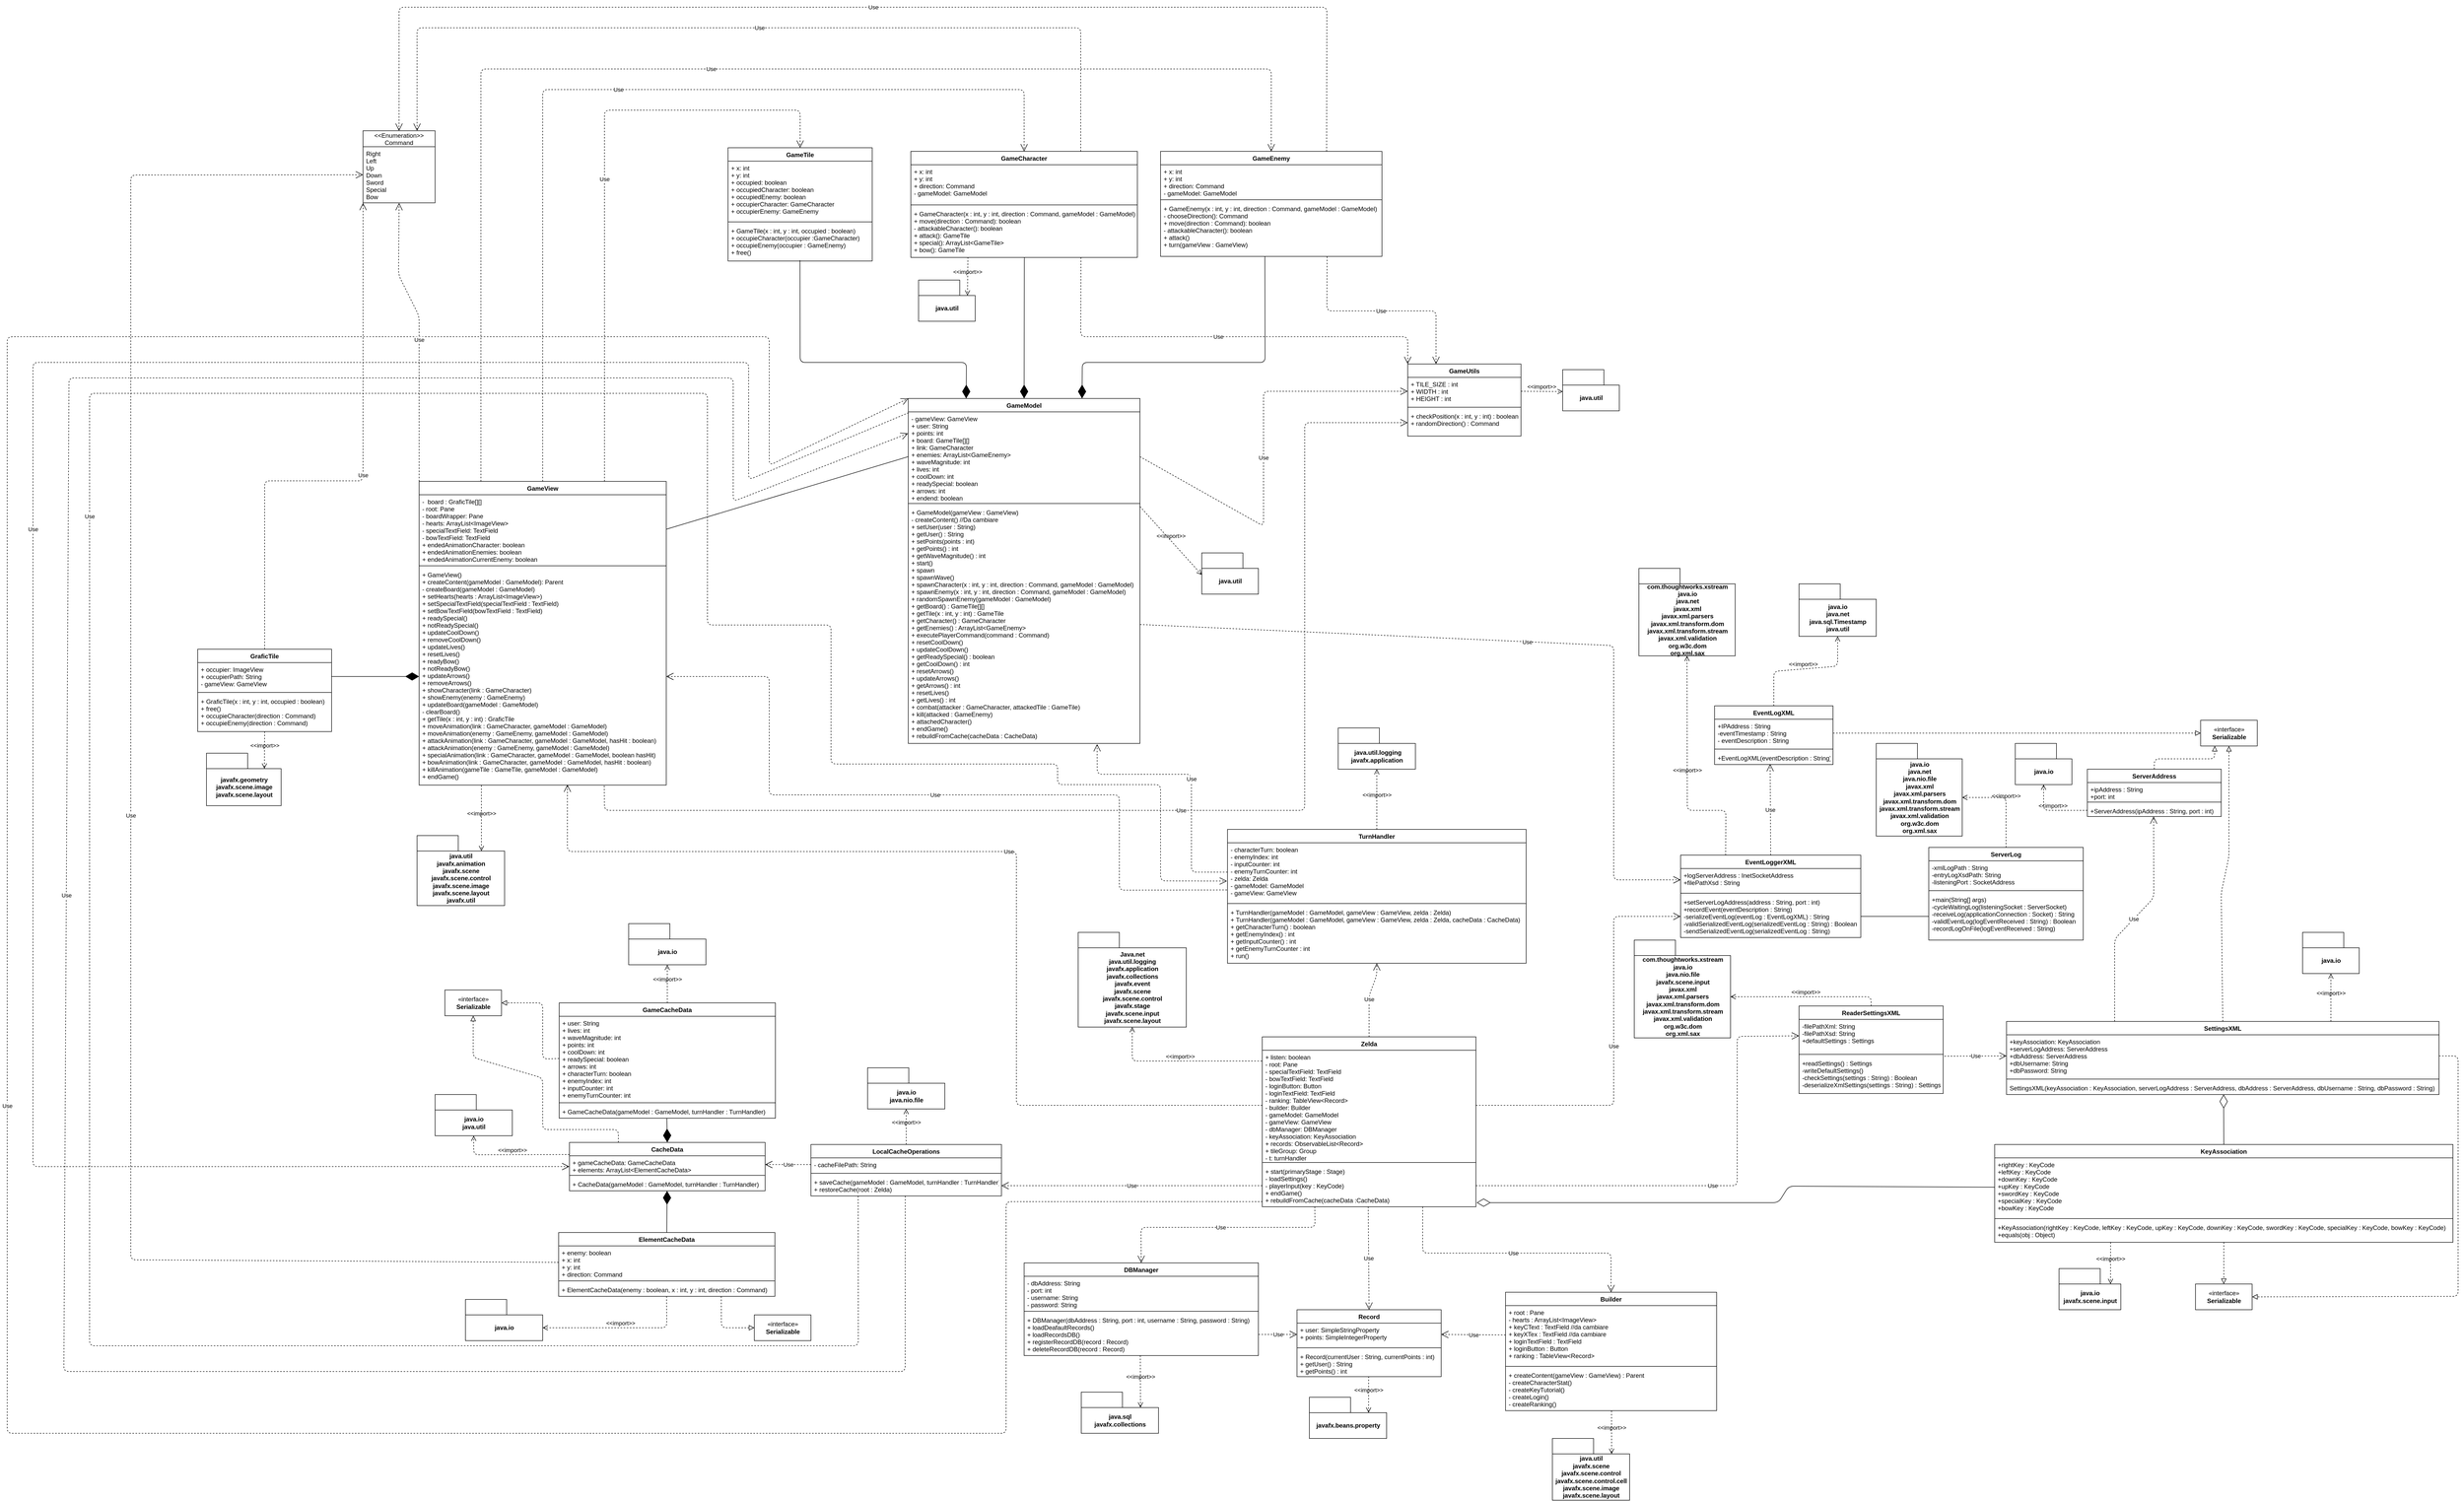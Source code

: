 <mxfile version="15.1.2" type="github">
  <diagram id="C5RBs43oDa-KdzZeNtuy" name="Page-1">
    <mxGraphModel dx="3901" dy="2376" grid="1" gridSize="10" guides="1" tooltips="1" connect="1" arrows="1" fold="1" page="1" pageScale="1" pageWidth="1169" pageHeight="827" math="0" shadow="0">
      <root>
        <mxCell id="WIyWlLk6GJQsqaUBKTNV-0" />
        <mxCell id="WIyWlLk6GJQsqaUBKTNV-1" parent="WIyWlLk6GJQsqaUBKTNV-0" />
        <mxCell id="bV0bHOmEOioke7Z_R2ua-2" value="Zelda" style="swimlane;fontStyle=1;align=center;verticalAlign=top;childLayout=stackLayout;horizontal=1;startSize=26;horizontalStack=0;resizeParent=1;resizeParentMax=0;resizeLast=0;collapsible=1;marginBottom=0;" parent="WIyWlLk6GJQsqaUBKTNV-1" vertex="1">
          <mxGeometry x="437.5" y="480" width="415" height="330" as="geometry" />
        </mxCell>
        <mxCell id="bV0bHOmEOioke7Z_R2ua-3" value="+ listen: boolean&#xa;- root: Pane&#xa;- specialTextField: TextField&#xa;- bowTextField: TextField&#xa;- loginButton: Button&#xa;- loginTextField: TextField&#xa;- ranking: TableView&lt;Record&gt;&#xa;- builder: Builder&#xa;- gameModel: GameModel&#xa;- gameView: GameView&#xa;- dbManager: DBManager&#xa;- keyAssociation: KeyAssociation&#xa;+ records: ObservableList&lt;Record&gt;&#xa;+ tileGroup: Group&#xa;- t: turnHandler" style="text;strokeColor=none;fillColor=none;align=left;verticalAlign=top;spacingLeft=4;spacingRight=4;overflow=hidden;rotatable=0;points=[[0,0.5],[1,0.5]];portConstraint=eastwest;" parent="bV0bHOmEOioke7Z_R2ua-2" vertex="1">
          <mxGeometry y="26" width="415" height="214" as="geometry" />
        </mxCell>
        <mxCell id="bV0bHOmEOioke7Z_R2ua-4" value="" style="line;strokeWidth=1;fillColor=none;align=left;verticalAlign=middle;spacingTop=-1;spacingLeft=3;spacingRight=3;rotatable=0;labelPosition=right;points=[];portConstraint=eastwest;" parent="bV0bHOmEOioke7Z_R2ua-2" vertex="1">
          <mxGeometry y="240" width="415" height="8" as="geometry" />
        </mxCell>
        <mxCell id="bV0bHOmEOioke7Z_R2ua-5" value="+ start(primaryStage : Stage)&#xa;- loadSettings()&#xa;- playerInput(key : KeyCode)&#xa;+ endGame()&#xa;+ rebuildFromCache(cacheData :CacheData)&#xa;" style="text;strokeColor=none;fillColor=none;align=left;verticalAlign=top;spacingLeft=4;spacingRight=4;overflow=hidden;rotatable=0;points=[[0,0.5],[1,0.5]];portConstraint=eastwest;" parent="bV0bHOmEOioke7Z_R2ua-2" vertex="1">
          <mxGeometry y="248" width="415" height="82" as="geometry" />
        </mxCell>
        <mxCell id="bV0bHOmEOioke7Z_R2ua-7" value="ReaderSettingsXML" style="swimlane;fontStyle=1;align=center;verticalAlign=top;childLayout=stackLayout;horizontal=1;startSize=26;horizontalStack=0;resizeParent=1;resizeParentMax=0;resizeLast=0;collapsible=1;marginBottom=0;" parent="WIyWlLk6GJQsqaUBKTNV-1" vertex="1">
          <mxGeometry x="1480" y="420" width="280" height="170" as="geometry" />
        </mxCell>
        <mxCell id="bV0bHOmEOioke7Z_R2ua-8" value="-filePathXml: String&#xa;-filePathXsd: String&#xa;+defaultSettings : Settings" style="text;strokeColor=none;fillColor=none;align=left;verticalAlign=top;spacingLeft=4;spacingRight=4;overflow=hidden;rotatable=0;points=[[0,0.5],[1,0.5]];portConstraint=eastwest;" parent="bV0bHOmEOioke7Z_R2ua-7" vertex="1">
          <mxGeometry y="26" width="280" height="64" as="geometry" />
        </mxCell>
        <mxCell id="bV0bHOmEOioke7Z_R2ua-9" value="" style="line;strokeWidth=1;fillColor=none;align=left;verticalAlign=middle;spacingTop=-1;spacingLeft=3;spacingRight=3;rotatable=0;labelPosition=right;points=[];portConstraint=eastwest;" parent="bV0bHOmEOioke7Z_R2ua-7" vertex="1">
          <mxGeometry y="90" width="280" height="8" as="geometry" />
        </mxCell>
        <mxCell id="bV0bHOmEOioke7Z_R2ua-10" value="+readSettings() : Settings&#xa;-writeDefaultSettings()&#xa;-checkSettings(settings : String) : Boolean&#xa;-deserializeXmlSettings(settings : String) : Settings&#xa;" style="text;strokeColor=none;fillColor=none;align=left;verticalAlign=top;spacingLeft=4;spacingRight=4;overflow=hidden;rotatable=0;points=[[0,0.5],[1,0.5]];portConstraint=eastwest;" parent="bV0bHOmEOioke7Z_R2ua-7" vertex="1">
          <mxGeometry y="98" width="280" height="72" as="geometry" />
        </mxCell>
        <mxCell id="bV0bHOmEOioke7Z_R2ua-11" value="Use" style="endArrow=open;endSize=12;dashed=1;html=1;exitX=1.009;exitY=-0.006;exitDx=0;exitDy=0;exitPerimeter=0;entryX=0;entryY=0.5;entryDx=0;entryDy=0;" parent="WIyWlLk6GJQsqaUBKTNV-1" source="bV0bHOmEOioke7Z_R2ua-10" target="L1kakF1YF15P_5vZSAZn-9" edge="1">
          <mxGeometry width="160" relative="1" as="geometry">
            <mxPoint x="1982" y="497" as="sourcePoint" />
            <mxPoint x="2052" y="516" as="targetPoint" />
          </mxGeometry>
        </mxCell>
        <mxCell id="bV0bHOmEOioke7Z_R2ua-23" value="EventLoggerXML" style="swimlane;fontStyle=1;align=center;verticalAlign=top;childLayout=stackLayout;horizontal=1;startSize=26;horizontalStack=0;resizeParent=1;resizeParentMax=0;resizeLast=0;collapsible=1;marginBottom=0;" parent="WIyWlLk6GJQsqaUBKTNV-1" vertex="1">
          <mxGeometry x="1250" y="127" width="350" height="160" as="geometry" />
        </mxCell>
        <mxCell id="bV0bHOmEOioke7Z_R2ua-24" value="+logServerAddress : InetSocketAddress&#xa;+filePathXsd : String" style="text;strokeColor=none;fillColor=none;align=left;verticalAlign=top;spacingLeft=4;spacingRight=4;overflow=hidden;rotatable=0;points=[[0,0.5],[1,0.5]];portConstraint=eastwest;" parent="bV0bHOmEOioke7Z_R2ua-23" vertex="1">
          <mxGeometry y="26" width="350" height="44" as="geometry" />
        </mxCell>
        <mxCell id="bV0bHOmEOioke7Z_R2ua-25" value="" style="line;strokeWidth=1;fillColor=none;align=left;verticalAlign=middle;spacingTop=-1;spacingLeft=3;spacingRight=3;rotatable=0;labelPosition=right;points=[];portConstraint=eastwest;" parent="bV0bHOmEOioke7Z_R2ua-23" vertex="1">
          <mxGeometry y="70" width="350" height="8" as="geometry" />
        </mxCell>
        <mxCell id="bV0bHOmEOioke7Z_R2ua-26" value="+setServerLogAddress(address : String, port : int)&#xa;+recordEvent(eventDescription : String)&#xa;-serializeEventLog(eventLog : EventLogXML) : String&#xa;-validSerializedEventLog(serializedEventLog : String) : Boolean&#xa;-sendSerializedEventLog(serializedEventLog : String)" style="text;strokeColor=none;fillColor=none;align=left;verticalAlign=top;spacingLeft=4;spacingRight=4;overflow=hidden;rotatable=0;points=[[0,0.5],[1,0.5]];portConstraint=eastwest;" parent="bV0bHOmEOioke7Z_R2ua-23" vertex="1">
          <mxGeometry y="78" width="350" height="82" as="geometry" />
        </mxCell>
        <mxCell id="bV0bHOmEOioke7Z_R2ua-27" value="ServerLog" style="swimlane;fontStyle=1;align=center;verticalAlign=top;childLayout=stackLayout;horizontal=1;startSize=26;horizontalStack=0;resizeParent=1;resizeParentMax=0;resizeLast=0;collapsible=1;marginBottom=0;" parent="WIyWlLk6GJQsqaUBKTNV-1" vertex="1">
          <mxGeometry x="1732" y="112" width="300" height="180" as="geometry" />
        </mxCell>
        <mxCell id="bV0bHOmEOioke7Z_R2ua-28" value="-xmlLogPath : String&#xa;-entryLogXsdPath: String&#xa;-listeningPort : SocketAddress" style="text;strokeColor=none;fillColor=none;align=left;verticalAlign=top;spacingLeft=4;spacingRight=4;overflow=hidden;rotatable=0;points=[[0,0.5],[1,0.5]];portConstraint=eastwest;" parent="bV0bHOmEOioke7Z_R2ua-27" vertex="1">
          <mxGeometry y="26" width="300" height="54" as="geometry" />
        </mxCell>
        <mxCell id="bV0bHOmEOioke7Z_R2ua-29" value="" style="line;strokeWidth=1;fillColor=none;align=left;verticalAlign=middle;spacingTop=-1;spacingLeft=3;spacingRight=3;rotatable=0;labelPosition=right;points=[];portConstraint=eastwest;" parent="bV0bHOmEOioke7Z_R2ua-27" vertex="1">
          <mxGeometry y="80" width="300" height="8" as="geometry" />
        </mxCell>
        <mxCell id="bV0bHOmEOioke7Z_R2ua-30" value="+main(String[] args)&#xa;-cycleWaitingLog(listeningSocket : ServerSocket)&#xa;-receiveLog(applicationConnection : Socket) : String&#xa;-validEventLog(logEventReceived : String) : Boolean&#xa;-recordLogOnFile(logEventReceived : String)" style="text;strokeColor=none;fillColor=none;align=left;verticalAlign=top;spacingLeft=4;spacingRight=4;overflow=hidden;rotatable=0;points=[[0,0.5],[1,0.5]];portConstraint=eastwest;" parent="bV0bHOmEOioke7Z_R2ua-27" vertex="1">
          <mxGeometry y="88" width="300" height="92" as="geometry" />
        </mxCell>
        <mxCell id="bV0bHOmEOioke7Z_R2ua-33" value="" style="endArrow=none;html=1;entryX=0;entryY=0.5;entryDx=0;entryDy=0;exitX=1;exitY=0.5;exitDx=0;exitDy=0;" parent="WIyWlLk6GJQsqaUBKTNV-1" source="bV0bHOmEOioke7Z_R2ua-26" target="bV0bHOmEOioke7Z_R2ua-30" edge="1">
          <mxGeometry width="50" height="50" relative="1" as="geometry">
            <mxPoint x="1100" y="230" as="sourcePoint" />
            <mxPoint x="1230" y="230" as="targetPoint" />
          </mxGeometry>
        </mxCell>
        <mxCell id="bV0bHOmEOioke7Z_R2ua-34" value="EventLogXML" style="swimlane;fontStyle=1;align=center;verticalAlign=top;childLayout=stackLayout;horizontal=1;startSize=26;horizontalStack=0;resizeParent=1;resizeParentMax=0;resizeLast=0;collapsible=1;marginBottom=0;" parent="WIyWlLk6GJQsqaUBKTNV-1" vertex="1">
          <mxGeometry x="1316" y="-163" width="230" height="114" as="geometry" />
        </mxCell>
        <mxCell id="bV0bHOmEOioke7Z_R2ua-35" value="+IPAddress : String&#xa;-eventTimestamp : String&#xa;- eventDescription : String" style="text;strokeColor=none;fillColor=none;align=left;verticalAlign=top;spacingLeft=4;spacingRight=4;overflow=hidden;rotatable=0;points=[[0,0.5],[1,0.5]];portConstraint=eastwest;" parent="bV0bHOmEOioke7Z_R2ua-34" vertex="1">
          <mxGeometry y="26" width="230" height="54" as="geometry" />
        </mxCell>
        <mxCell id="bV0bHOmEOioke7Z_R2ua-36" value="" style="line;strokeWidth=1;fillColor=none;align=left;verticalAlign=middle;spacingTop=-1;spacingLeft=3;spacingRight=3;rotatable=0;labelPosition=right;points=[];portConstraint=eastwest;" parent="bV0bHOmEOioke7Z_R2ua-34" vertex="1">
          <mxGeometry y="80" width="230" height="8" as="geometry" />
        </mxCell>
        <mxCell id="bV0bHOmEOioke7Z_R2ua-37" value="+EventLogXML(eventDescription : String)" style="text;strokeColor=none;fillColor=none;align=left;verticalAlign=top;spacingLeft=4;spacingRight=4;overflow=hidden;rotatable=0;points=[[0,0.5],[1,0.5]];portConstraint=eastwest;" parent="bV0bHOmEOioke7Z_R2ua-34" vertex="1">
          <mxGeometry y="88" width="230" height="26" as="geometry" />
        </mxCell>
        <mxCell id="bV0bHOmEOioke7Z_R2ua-38" value="Use" style="endArrow=open;endSize=12;dashed=1;html=1;exitX=0.5;exitY=0;exitDx=0;exitDy=0;entryX=0.469;entryY=0.962;entryDx=0;entryDy=0;entryPerimeter=0;" parent="WIyWlLk6GJQsqaUBKTNV-1" source="bV0bHOmEOioke7Z_R2ua-23" target="bV0bHOmEOioke7Z_R2ua-37" edge="1">
          <mxGeometry width="160" relative="1" as="geometry">
            <mxPoint x="1020" y="47" as="sourcePoint" />
            <mxPoint x="1180" y="47" as="targetPoint" />
          </mxGeometry>
        </mxCell>
        <mxCell id="bV0bHOmEOioke7Z_R2ua-39" value="«interface»&lt;br&gt;&lt;b&gt;Serializable&lt;/b&gt;" style="html=1;" parent="WIyWlLk6GJQsqaUBKTNV-1" vertex="1">
          <mxGeometry x="2260" y="-135" width="110" height="50" as="geometry" />
        </mxCell>
        <mxCell id="Ob0sJD3edlCVlVhSrMj9-4" value="GameModel" style="swimlane;fontStyle=1;align=center;verticalAlign=top;childLayout=stackLayout;horizontal=1;startSize=26;horizontalStack=0;resizeParent=1;resizeParentMax=0;resizeLast=0;collapsible=1;marginBottom=0;" parent="WIyWlLk6GJQsqaUBKTNV-1" vertex="1">
          <mxGeometry x="-250" y="-760" width="450" height="670" as="geometry" />
        </mxCell>
        <mxCell id="Ob0sJD3edlCVlVhSrMj9-5" value="- gameView: GameView&#xa;+ user: String&#xa;+ points: int&#xa;+ board: GameTile[][]&#xa;+ link: GameCharacter&#xa;+ enemies: ArrayList&lt;GameEnemy&gt;&#xa;+ waveMagnitude: int&#xa;+ lives: int&#xa;+ coolDown: int&#xa;+ readySpecial: boolean&#xa;+ arrows: int&#xa;+ endend: boolean" style="text;strokeColor=none;fillColor=none;align=left;verticalAlign=top;spacingLeft=4;spacingRight=4;overflow=hidden;rotatable=0;points=[[0,0.5],[1,0.5]];portConstraint=eastwest;" parent="Ob0sJD3edlCVlVhSrMj9-4" vertex="1">
          <mxGeometry y="26" width="450" height="174" as="geometry" />
        </mxCell>
        <mxCell id="Ob0sJD3edlCVlVhSrMj9-6" value="" style="line;strokeWidth=1;fillColor=none;align=left;verticalAlign=middle;spacingTop=-1;spacingLeft=3;spacingRight=3;rotatable=0;labelPosition=right;points=[];portConstraint=eastwest;" parent="Ob0sJD3edlCVlVhSrMj9-4" vertex="1">
          <mxGeometry y="200" width="450" height="8" as="geometry" />
        </mxCell>
        <mxCell id="Ob0sJD3edlCVlVhSrMj9-7" value="+ GameModel(gameView : GameView)&#xa;- createContent() //Da cambiare&#xa;+ setUser(user : String)&#xa;+ getUser() : String&#xa;+ setPoints(points : int)&#xa;+ getPoints() : int&#xa;+ getWaveMagnitude() : int&#xa;+ start()&#xa;+ spawn&#xa;+ spawnWave()&#xa;+ spawnCharacter(x : int, y : int, direction : Command, gameModel : GameModel)&#xa;+ spawnEnemy(x : int, y : int, direction : Command, gameModel : GameModel)&#xa;+ randomSpawnEnemy(gameModel : GameModel)&#xa;+ getBoard() : GameTile[][]&#xa;+ getTile(x : int, y : int) : GameTile&#xa;+ getCharacter() : GameCharacter&#xa;+ getEnemies() : ArrayList&lt;GameEnemy&gt;&#xa;+ executePlayerCommand(command : Command)&#xa;+ resetCoolDown()&#xa;+ updateCoolDown()&#xa;+ getReadySpecial() : boolean&#xa;+ getCoolDown() : int&#xa;+ resetArrows()&#xa;+ updateArrows()&#xa;+ getArrows() : int&#xa;+ resetLives()&#xa;+ getLives() : int&#xa;+ combat(attacker : GameCharacter, attackedTile : GameTile)&#xa;+ kill(attacked : GameEnemy)&#xa;+ attachedCharacter()&#xa;+ endGame()&#xa;+ rebuildFromCache(cacheData : CacheData)" style="text;strokeColor=none;fillColor=none;align=left;verticalAlign=top;spacingLeft=4;spacingRight=4;overflow=hidden;rotatable=0;points=[[0,0.5],[1,0.5]];portConstraint=eastwest;" parent="Ob0sJD3edlCVlVhSrMj9-4" vertex="1">
          <mxGeometry y="208" width="450" height="462" as="geometry" />
        </mxCell>
        <mxCell id="Ob0sJD3edlCVlVhSrMj9-8" value="GameView" style="swimlane;fontStyle=1;align=center;verticalAlign=top;childLayout=stackLayout;horizontal=1;startSize=26;horizontalStack=0;resizeParent=1;resizeParentMax=0;resizeLast=0;collapsible=1;marginBottom=0;" parent="WIyWlLk6GJQsqaUBKTNV-1" vertex="1">
          <mxGeometry x="-1200" y="-599" width="480" height="590" as="geometry" />
        </mxCell>
        <mxCell id="Ob0sJD3edlCVlVhSrMj9-9" value="-  board : GraficTile[][]&#xa;- root: Pane&#xa;- boardWrapper: Pane&#xa;- hearts: ArrayList&lt;ImageView&gt;&#xa;- specialTextField: TextField&#xa;- bowTextField: TextField&#xa;+ endedAnimationCharacter: boolean&#xa;+ endedAnimationEnemies: boolean&#xa;+ endedAnimationCurrentEnemy: boolean" style="text;strokeColor=none;fillColor=none;align=left;verticalAlign=top;spacingLeft=4;spacingRight=4;overflow=hidden;rotatable=0;points=[[0,0.5],[1,0.5]];portConstraint=eastwest;" parent="Ob0sJD3edlCVlVhSrMj9-8" vertex="1">
          <mxGeometry y="26" width="480" height="134" as="geometry" />
        </mxCell>
        <mxCell id="Ob0sJD3edlCVlVhSrMj9-10" value="" style="line;strokeWidth=1;fillColor=none;align=left;verticalAlign=middle;spacingTop=-1;spacingLeft=3;spacingRight=3;rotatable=0;labelPosition=right;points=[];portConstraint=eastwest;" parent="Ob0sJD3edlCVlVhSrMj9-8" vertex="1">
          <mxGeometry y="160" width="480" height="8" as="geometry" />
        </mxCell>
        <mxCell id="Ob0sJD3edlCVlVhSrMj9-11" value="+ GameView()&#xa;+ createContent(gameModel : GameModel): Parent&#xa;- createBoard(gameModel : GameModel)&#xa;+ setHearts(hearts : ArrayList&lt;ImageView&gt;)&#xa;+ setSpecialTextField(specialTextField : TextField)&#xa;+ setBowTextField(bowTextField : TextField)&#xa;+ readySpecial()&#xa;+ notReadySpecial()&#xa;+ updateCoolDown()&#xa;+ removeCoolDown()&#xa;+ updateLives()&#xa;+ resetLives()&#xa;+ readyBow()&#xa;+ notReadyBow()&#xa;+ updateArrows()&#xa;+ removeArrows()&#xa;+ showCharacter(link : GameCharacter)&#xa;+ showEnemy(enemy : GameEnemy)&#xa;+ updateBoard(gameModel : GameModel)&#xa;- clearBoard()&#xa;+ getTile(x : int, y : int) : GraficTile&#xa;+ moveAnimation(link : GameCharacter, gameModel : GameModel)&#xa;+ moveAnimation(enemy : GameEnemy, gameModel : GameModel)&#xa;+ attackAnimation(link : GameCharacter, gameModel : GameModel, hasHit : boolean)&#xa;+ attackAnimation(enemy : GameEnemy, gameModel : GameModel)&#xa;+ specialAnimation(link : GameCharacter, gameModel : GameModel, boolean hasHit)&#xa;+ bowAnimation(link : GameCharacter, gameModel : GameModel, hasHit : boolean)&#xa;+ killAnimation(gameTile : GameTile, gameModel : GameModel)&#xa;+ endGame()" style="text;strokeColor=none;fillColor=none;align=left;verticalAlign=top;spacingLeft=4;spacingRight=4;overflow=hidden;rotatable=0;points=[[0,0.5],[1,0.5]];portConstraint=eastwest;" parent="Ob0sJD3edlCVlVhSrMj9-8" vertex="1">
          <mxGeometry y="168" width="480" height="422" as="geometry" />
        </mxCell>
        <mxCell id="Ob0sJD3edlCVlVhSrMj9-12" value="Builder" style="swimlane;fontStyle=1;align=center;verticalAlign=top;childLayout=stackLayout;horizontal=1;startSize=26;horizontalStack=0;resizeParent=1;resizeParentMax=0;resizeLast=0;collapsible=1;marginBottom=0;" parent="WIyWlLk6GJQsqaUBKTNV-1" vertex="1">
          <mxGeometry x="910" y="976" width="410" height="230" as="geometry" />
        </mxCell>
        <mxCell id="Ob0sJD3edlCVlVhSrMj9-13" value="+ root : Pane&#xa;- hearts : ArrayList&lt;ImageView&gt;&#xa;+ keyCText : TextField //da cambiare&#xa;+ keyXTex : TextField //da cambiare&#xa;+ loginTextField : TextField&#xa;+ loginButton : Button&#xa;+ ranking : TableView&lt;Record&gt;" style="text;strokeColor=none;fillColor=none;align=left;verticalAlign=top;spacingLeft=4;spacingRight=4;overflow=hidden;rotatable=0;points=[[0,0.5],[1,0.5]];portConstraint=eastwest;" parent="Ob0sJD3edlCVlVhSrMj9-12" vertex="1">
          <mxGeometry y="26" width="410" height="114" as="geometry" />
        </mxCell>
        <mxCell id="Ob0sJD3edlCVlVhSrMj9-14" value="" style="line;strokeWidth=1;fillColor=none;align=left;verticalAlign=middle;spacingTop=-1;spacingLeft=3;spacingRight=3;rotatable=0;labelPosition=right;points=[];portConstraint=eastwest;" parent="Ob0sJD3edlCVlVhSrMj9-12" vertex="1">
          <mxGeometry y="140" width="410" height="8" as="geometry" />
        </mxCell>
        <mxCell id="Ob0sJD3edlCVlVhSrMj9-15" value="+ createContent(gameView : GameView) : Parent&#xa;- createCharacterStat()&#xa;- createKeyTutorial()&#xa;- createLogin()&#xa;- createRanking()" style="text;strokeColor=none;fillColor=none;align=left;verticalAlign=top;spacingLeft=4;spacingRight=4;overflow=hidden;rotatable=0;points=[[0,0.5],[1,0.5]];portConstraint=eastwest;" parent="Ob0sJD3edlCVlVhSrMj9-12" vertex="1">
          <mxGeometry y="148" width="410" height="82" as="geometry" />
        </mxCell>
        <mxCell id="Ob0sJD3edlCVlVhSrMj9-16" value="TurnHandler" style="swimlane;fontStyle=1;align=center;verticalAlign=top;childLayout=stackLayout;horizontal=1;startSize=26;horizontalStack=0;resizeParent=1;resizeParentMax=0;resizeLast=0;collapsible=1;marginBottom=0;" parent="WIyWlLk6GJQsqaUBKTNV-1" vertex="1">
          <mxGeometry x="370" y="77" width="580" height="260" as="geometry" />
        </mxCell>
        <mxCell id="Ob0sJD3edlCVlVhSrMj9-17" value="- characterTurn: boolean&#xa;- enemyIndex: int&#xa;- inputCounter: int&#xa;- enemyTurnCounter: int&#xa;- zelda: Zelda&#xa;- gameModel: GameModel&#xa;- gameView: GameView" style="text;strokeColor=none;fillColor=none;align=left;verticalAlign=top;spacingLeft=4;spacingRight=4;overflow=hidden;rotatable=0;points=[[0,0.5],[1,0.5]];portConstraint=eastwest;" parent="Ob0sJD3edlCVlVhSrMj9-16" vertex="1">
          <mxGeometry y="26" width="580" height="114" as="geometry" />
        </mxCell>
        <mxCell id="Ob0sJD3edlCVlVhSrMj9-18" value="" style="line;strokeWidth=1;fillColor=none;align=left;verticalAlign=middle;spacingTop=-1;spacingLeft=3;spacingRight=3;rotatable=0;labelPosition=right;points=[];portConstraint=eastwest;" parent="Ob0sJD3edlCVlVhSrMj9-16" vertex="1">
          <mxGeometry y="140" width="580" height="8" as="geometry" />
        </mxCell>
        <mxCell id="Ob0sJD3edlCVlVhSrMj9-19" value="+ TurnHandler(gameModel : GameModel, gameView : GameView, zelda : Zelda)&#xa;+ TurnHandler(gameModel : GameModel, gameView : GameView, zelda : Zelda, cacheData : CacheData)&#xa;+ getCharacterTurn() : boolean&#xa;+ getEnemyIndex() : int&#xa;+ getInputCounter() : int&#xa;+ getEnemyTurnCounter : int&#xa;+ run()" style="text;strokeColor=none;fillColor=none;align=left;verticalAlign=top;spacingLeft=4;spacingRight=4;overflow=hidden;rotatable=0;points=[[0,0.5],[1,0.5]];portConstraint=eastwest;" parent="Ob0sJD3edlCVlVhSrMj9-16" vertex="1">
          <mxGeometry y="148" width="580" height="112" as="geometry" />
        </mxCell>
        <mxCell id="Ob0sJD3edlCVlVhSrMj9-20" value="&lt;&lt;Enumeration&gt;&gt;&#xa;Command" style="swimlane;fontStyle=0;childLayout=stackLayout;horizontal=1;startSize=31;fillColor=none;horizontalStack=0;resizeParent=1;resizeParentMax=0;resizeLast=0;collapsible=1;marginBottom=0;" parent="WIyWlLk6GJQsqaUBKTNV-1" vertex="1">
          <mxGeometry x="-1309" y="-1280" width="140" height="140" as="geometry" />
        </mxCell>
        <mxCell id="Ob0sJD3edlCVlVhSrMj9-21" value="Right&#xa;Left&#xa;Up&#xa;Down&#xa;Sword&#xa;Special&#xa;Bow" style="text;strokeColor=none;fillColor=none;align=left;verticalAlign=top;spacingLeft=4;spacingRight=4;overflow=hidden;rotatable=0;points=[[0,0.5],[1,0.5]];portConstraint=eastwest;" parent="Ob0sJD3edlCVlVhSrMj9-20" vertex="1">
          <mxGeometry y="31" width="140" height="109" as="geometry" />
        </mxCell>
        <mxCell id="Ob0sJD3edlCVlVhSrMj9-24" value="DBManager" style="swimlane;fontStyle=1;align=center;verticalAlign=top;childLayout=stackLayout;horizontal=1;startSize=26;horizontalStack=0;resizeParent=1;resizeParentMax=0;resizeLast=0;collapsible=1;marginBottom=0;" parent="WIyWlLk6GJQsqaUBKTNV-1" vertex="1">
          <mxGeometry x="-25" y="919" width="455" height="180" as="geometry" />
        </mxCell>
        <mxCell id="Ob0sJD3edlCVlVhSrMj9-25" value="- dbAddress: String&#xa;- port: int&#xa;- username: String&#xa;- password: String" style="text;strokeColor=none;fillColor=none;align=left;verticalAlign=top;spacingLeft=4;spacingRight=4;overflow=hidden;rotatable=0;points=[[0,0.5],[1,0.5]];portConstraint=eastwest;" parent="Ob0sJD3edlCVlVhSrMj9-24" vertex="1">
          <mxGeometry y="26" width="455" height="64" as="geometry" />
        </mxCell>
        <mxCell id="Ob0sJD3edlCVlVhSrMj9-26" value="" style="line;strokeWidth=1;fillColor=none;align=left;verticalAlign=middle;spacingTop=-1;spacingLeft=3;spacingRight=3;rotatable=0;labelPosition=right;points=[];portConstraint=eastwest;" parent="Ob0sJD3edlCVlVhSrMj9-24" vertex="1">
          <mxGeometry y="90" width="455" height="8" as="geometry" />
        </mxCell>
        <mxCell id="Ob0sJD3edlCVlVhSrMj9-27" value="+ DBManager(dbAddress : String, port : int, username : String, password : String)&#xa;+ loadDeafaultRecords()&#xa;+ loadRecordsDB()&#xa;+ registerRecordDB(record : Record)&#xa;+ deleteRecordDB(record : Record)" style="text;strokeColor=none;fillColor=none;align=left;verticalAlign=top;spacingLeft=4;spacingRight=4;overflow=hidden;rotatable=0;points=[[0,0.5],[1,0.5]];portConstraint=eastwest;" parent="Ob0sJD3edlCVlVhSrMj9-24" vertex="1">
          <mxGeometry y="98" width="455" height="82" as="geometry" />
        </mxCell>
        <mxCell id="Ob0sJD3edlCVlVhSrMj9-32" value="GameCharacter" style="swimlane;fontStyle=1;align=center;verticalAlign=top;childLayout=stackLayout;horizontal=1;startSize=26;horizontalStack=0;resizeParent=1;resizeParentMax=0;resizeLast=0;collapsible=1;marginBottom=0;" parent="WIyWlLk6GJQsqaUBKTNV-1" vertex="1">
          <mxGeometry x="-245" y="-1240" width="440" height="206" as="geometry" />
        </mxCell>
        <mxCell id="Ob0sJD3edlCVlVhSrMj9-33" value="+ x: int&#xa;+ y: int&#xa;+ direction: Command&#xa;- gameModel: GameModel" style="text;strokeColor=none;fillColor=none;align=left;verticalAlign=top;spacingLeft=4;spacingRight=4;overflow=hidden;rotatable=0;points=[[0,0.5],[1,0.5]];portConstraint=eastwest;" parent="Ob0sJD3edlCVlVhSrMj9-32" vertex="1">
          <mxGeometry y="26" width="440" height="74" as="geometry" />
        </mxCell>
        <mxCell id="Ob0sJD3edlCVlVhSrMj9-34" value="" style="line;strokeWidth=1;fillColor=none;align=left;verticalAlign=middle;spacingTop=-1;spacingLeft=3;spacingRight=3;rotatable=0;labelPosition=right;points=[];portConstraint=eastwest;" parent="Ob0sJD3edlCVlVhSrMj9-32" vertex="1">
          <mxGeometry y="100" width="440" height="8" as="geometry" />
        </mxCell>
        <mxCell id="Ob0sJD3edlCVlVhSrMj9-35" value="+ GameCharacter(x : int, y : int, direction : Command, gameModel : GameModel)&#xa;+ move(direction : Command): boolean&#xa;- attackableCharacter(): boolean&#xa;+ attack(): GameTile&#xa;+ special(): ArrayList&lt;GameTile&gt;&#xa;+ bow(): GameTile" style="text;strokeColor=none;fillColor=none;align=left;verticalAlign=top;spacingLeft=4;spacingRight=4;overflow=hidden;rotatable=0;points=[[0,0.5],[1,0.5]];portConstraint=eastwest;" parent="Ob0sJD3edlCVlVhSrMj9-32" vertex="1">
          <mxGeometry y="108" width="440" height="98" as="geometry" />
        </mxCell>
        <mxCell id="Ob0sJD3edlCVlVhSrMj9-36" value="GameEnemy" style="swimlane;fontStyle=1;align=center;verticalAlign=top;childLayout=stackLayout;horizontal=1;startSize=26;horizontalStack=0;resizeParent=1;resizeParentMax=0;resizeLast=0;collapsible=1;marginBottom=0;" parent="WIyWlLk6GJQsqaUBKTNV-1" vertex="1">
          <mxGeometry x="240" y="-1240" width="430" height="204" as="geometry" />
        </mxCell>
        <mxCell id="Ob0sJD3edlCVlVhSrMj9-37" value="+ x: int&#xa;+ y: int&#xa;+ direction: Command&#xa;- gameModel: GameModel" style="text;strokeColor=none;fillColor=none;align=left;verticalAlign=top;spacingLeft=4;spacingRight=4;overflow=hidden;rotatable=0;points=[[0,0.5],[1,0.5]];portConstraint=eastwest;" parent="Ob0sJD3edlCVlVhSrMj9-36" vertex="1">
          <mxGeometry y="26" width="430" height="64" as="geometry" />
        </mxCell>
        <mxCell id="Ob0sJD3edlCVlVhSrMj9-38" value="" style="line;strokeWidth=1;fillColor=none;align=left;verticalAlign=middle;spacingTop=-1;spacingLeft=3;spacingRight=3;rotatable=0;labelPosition=right;points=[];portConstraint=eastwest;" parent="Ob0sJD3edlCVlVhSrMj9-36" vertex="1">
          <mxGeometry y="90" width="430" height="8" as="geometry" />
        </mxCell>
        <mxCell id="Ob0sJD3edlCVlVhSrMj9-39" value="+ GameEnemy(x : int, y : int, direction : Command, gameModel : GameModel)&#xa;- chooseDirection(): Command&#xa;+ move(direction : Command): boolean&#xa;- attackableCharacter(): boolean&#xa;+ attack()&#xa;+ turn(gameView : GameView)" style="text;strokeColor=none;fillColor=none;align=left;verticalAlign=top;spacingLeft=4;spacingRight=4;overflow=hidden;rotatable=0;points=[[0,0.5],[1,0.5]];portConstraint=eastwest;" parent="Ob0sJD3edlCVlVhSrMj9-36" vertex="1">
          <mxGeometry y="98" width="430" height="106" as="geometry" />
        </mxCell>
        <mxCell id="Ob0sJD3edlCVlVhSrMj9-40" value="GameTile" style="swimlane;fontStyle=1;align=center;verticalAlign=top;childLayout=stackLayout;horizontal=1;startSize=26;horizontalStack=0;resizeParent=1;resizeParentMax=0;resizeLast=0;collapsible=1;marginBottom=0;" parent="WIyWlLk6GJQsqaUBKTNV-1" vertex="1">
          <mxGeometry x="-600" y="-1247" width="280" height="220" as="geometry" />
        </mxCell>
        <mxCell id="Ob0sJD3edlCVlVhSrMj9-41" value="+ x: int&#xa;+ y: int&#xa;+ occupied: boolean&#xa;+ occupiedCharacter: boolean&#xa;+ occupiedEnemy: boolean&#xa;+ occupierCharacter: GameCharacter&#xa;+ occupierEnemy: GameEnemy" style="text;strokeColor=none;fillColor=none;align=left;verticalAlign=top;spacingLeft=4;spacingRight=4;overflow=hidden;rotatable=0;points=[[0,0.5],[1,0.5]];portConstraint=eastwest;" parent="Ob0sJD3edlCVlVhSrMj9-40" vertex="1">
          <mxGeometry y="26" width="280" height="114" as="geometry" />
        </mxCell>
        <mxCell id="Ob0sJD3edlCVlVhSrMj9-42" value="" style="line;strokeWidth=1;fillColor=none;align=left;verticalAlign=middle;spacingTop=-1;spacingLeft=3;spacingRight=3;rotatable=0;labelPosition=right;points=[];portConstraint=eastwest;" parent="Ob0sJD3edlCVlVhSrMj9-40" vertex="1">
          <mxGeometry y="140" width="280" height="8" as="geometry" />
        </mxCell>
        <mxCell id="Ob0sJD3edlCVlVhSrMj9-43" value="+ GameTile(x : int, y : int, occupied : boolean)&#xa;+ occupieCharacter(occupier :GameCharacter)&#xa;+ occupieEnemy(occupier : GameEnemy)&#xa;+ free()" style="text;strokeColor=none;fillColor=none;align=left;verticalAlign=top;spacingLeft=4;spacingRight=4;overflow=hidden;rotatable=0;points=[[0,0.5],[1,0.5]];portConstraint=eastwest;" parent="Ob0sJD3edlCVlVhSrMj9-40" vertex="1">
          <mxGeometry y="148" width="280" height="72" as="geometry" />
        </mxCell>
        <mxCell id="Ob0sJD3edlCVlVhSrMj9-44" value="GraficTile" style="swimlane;fontStyle=1;align=center;verticalAlign=top;childLayout=stackLayout;horizontal=1;startSize=26;horizontalStack=0;resizeParent=1;resizeParentMax=0;resizeLast=0;collapsible=1;marginBottom=0;" parent="WIyWlLk6GJQsqaUBKTNV-1" vertex="1">
          <mxGeometry x="-1630" y="-273" width="260" height="160" as="geometry" />
        </mxCell>
        <mxCell id="Ob0sJD3edlCVlVhSrMj9-45" value="+ occupier: ImageView&#xa;+ occupierPath: String&#xa;- gameView: GameView" style="text;strokeColor=none;fillColor=none;align=left;verticalAlign=top;spacingLeft=4;spacingRight=4;overflow=hidden;rotatable=0;points=[[0,0.5],[1,0.5]];portConstraint=eastwest;" parent="Ob0sJD3edlCVlVhSrMj9-44" vertex="1">
          <mxGeometry y="26" width="260" height="54" as="geometry" />
        </mxCell>
        <mxCell id="Ob0sJD3edlCVlVhSrMj9-46" value="" style="line;strokeWidth=1;fillColor=none;align=left;verticalAlign=middle;spacingTop=-1;spacingLeft=3;spacingRight=3;rotatable=0;labelPosition=right;points=[];portConstraint=eastwest;" parent="Ob0sJD3edlCVlVhSrMj9-44" vertex="1">
          <mxGeometry y="80" width="260" height="8" as="geometry" />
        </mxCell>
        <mxCell id="Ob0sJD3edlCVlVhSrMj9-47" value="+ GraficTile(x : int, y : int, occupied : boolean)&#xa;+ free()&#xa;+ occupieCharacter(direction : Command)&#xa;+ occupieEnemy(direction : Command)" style="text;strokeColor=none;fillColor=none;align=left;verticalAlign=top;spacingLeft=4;spacingRight=4;overflow=hidden;rotatable=0;points=[[0,0.5],[1,0.5]];portConstraint=eastwest;" parent="Ob0sJD3edlCVlVhSrMj9-44" vertex="1">
          <mxGeometry y="88" width="260" height="72" as="geometry" />
        </mxCell>
        <mxCell id="Ob0sJD3edlCVlVhSrMj9-48" value="GameUtils" style="swimlane;fontStyle=1;align=center;verticalAlign=top;childLayout=stackLayout;horizontal=1;startSize=26;horizontalStack=0;resizeParent=1;resizeParentMax=0;resizeLast=0;collapsible=1;marginBottom=0;" parent="WIyWlLk6GJQsqaUBKTNV-1" vertex="1">
          <mxGeometry x="720" y="-827" width="220" height="140" as="geometry" />
        </mxCell>
        <mxCell id="Ob0sJD3edlCVlVhSrMj9-49" value="+ TILE_SIZE : int&#xa;+ WIDTH : int&#xa;+ HEIGHT : int" style="text;strokeColor=none;fillColor=none;align=left;verticalAlign=top;spacingLeft=4;spacingRight=4;overflow=hidden;rotatable=0;points=[[0,0.5],[1,0.5]];portConstraint=eastwest;" parent="Ob0sJD3edlCVlVhSrMj9-48" vertex="1">
          <mxGeometry y="26" width="220" height="54" as="geometry" />
        </mxCell>
        <mxCell id="Ob0sJD3edlCVlVhSrMj9-50" value="" style="line;strokeWidth=1;fillColor=none;align=left;verticalAlign=middle;spacingTop=-1;spacingLeft=3;spacingRight=3;rotatable=0;labelPosition=right;points=[];portConstraint=eastwest;" parent="Ob0sJD3edlCVlVhSrMj9-48" vertex="1">
          <mxGeometry y="80" width="220" height="8" as="geometry" />
        </mxCell>
        <mxCell id="Ob0sJD3edlCVlVhSrMj9-51" value="+ checkPosition(x : int, y : int) : boolean&#xa;+ randomDirection() : Command" style="text;strokeColor=none;fillColor=none;align=left;verticalAlign=top;spacingLeft=4;spacingRight=4;overflow=hidden;rotatable=0;points=[[0,0.5],[1,0.5]];portConstraint=eastwest;" parent="Ob0sJD3edlCVlVhSrMj9-48" vertex="1">
          <mxGeometry y="88" width="220" height="52" as="geometry" />
        </mxCell>
        <mxCell id="Ob0sJD3edlCVlVhSrMj9-56" value="LocalCacheOperations" style="swimlane;fontStyle=1;align=center;verticalAlign=top;childLayout=stackLayout;horizontal=1;startSize=26;horizontalStack=0;resizeParent=1;resizeParentMax=0;resizeLast=0;collapsible=1;marginBottom=0;" parent="WIyWlLk6GJQsqaUBKTNV-1" vertex="1">
          <mxGeometry x="-439" y="689" width="370" height="100" as="geometry" />
        </mxCell>
        <mxCell id="Ob0sJD3edlCVlVhSrMj9-57" value="- cacheFilePath: String" style="text;strokeColor=none;fillColor=none;align=left;verticalAlign=top;spacingLeft=4;spacingRight=4;overflow=hidden;rotatable=0;points=[[0,0.5],[1,0.5]];portConstraint=eastwest;" parent="Ob0sJD3edlCVlVhSrMj9-56" vertex="1">
          <mxGeometry y="26" width="370" height="26" as="geometry" />
        </mxCell>
        <mxCell id="Ob0sJD3edlCVlVhSrMj9-58" value="" style="line;strokeWidth=1;fillColor=none;align=left;verticalAlign=middle;spacingTop=-1;spacingLeft=3;spacingRight=3;rotatable=0;labelPosition=right;points=[];portConstraint=eastwest;" parent="Ob0sJD3edlCVlVhSrMj9-56" vertex="1">
          <mxGeometry y="52" width="370" height="8" as="geometry" />
        </mxCell>
        <mxCell id="Ob0sJD3edlCVlVhSrMj9-59" value="+ saveCache(gameModel : GameModel, turnHandler : TurnHandler)&#xa;+ restoreCache(root : Zelda)&#xa;&#xa;" style="text;strokeColor=none;fillColor=none;align=left;verticalAlign=top;spacingLeft=4;spacingRight=4;overflow=hidden;rotatable=0;points=[[0,0.5],[1,0.5]];portConstraint=eastwest;" parent="Ob0sJD3edlCVlVhSrMj9-56" vertex="1">
          <mxGeometry y="60" width="370" height="40" as="geometry" />
        </mxCell>
        <mxCell id="Ob0sJD3edlCVlVhSrMj9-60" value="Record" style="swimlane;fontStyle=1;align=center;verticalAlign=top;childLayout=stackLayout;horizontal=1;startSize=26;horizontalStack=0;resizeParent=1;resizeParentMax=0;resizeLast=0;collapsible=1;marginBottom=0;" parent="WIyWlLk6GJQsqaUBKTNV-1" vertex="1">
          <mxGeometry x="505" y="1010" width="280" height="130" as="geometry" />
        </mxCell>
        <mxCell id="Ob0sJD3edlCVlVhSrMj9-61" value="+ user: SimpleStringProperty&#xa;+ points: SimpleIntegerProperty" style="text;strokeColor=none;fillColor=none;align=left;verticalAlign=top;spacingLeft=4;spacingRight=4;overflow=hidden;rotatable=0;points=[[0,0.5],[1,0.5]];portConstraint=eastwest;" parent="Ob0sJD3edlCVlVhSrMj9-60" vertex="1">
          <mxGeometry y="26" width="280" height="44" as="geometry" />
        </mxCell>
        <mxCell id="Ob0sJD3edlCVlVhSrMj9-62" value="" style="line;strokeWidth=1;fillColor=none;align=left;verticalAlign=middle;spacingTop=-1;spacingLeft=3;spacingRight=3;rotatable=0;labelPosition=right;points=[];portConstraint=eastwest;" parent="Ob0sJD3edlCVlVhSrMj9-60" vertex="1">
          <mxGeometry y="70" width="280" height="8" as="geometry" />
        </mxCell>
        <mxCell id="Ob0sJD3edlCVlVhSrMj9-63" value="+ Record(currentUser : String, currentPoints : int)&#xa;+ getUser() : String&#xa;+ getPoints() : int" style="text;strokeColor=none;fillColor=none;align=left;verticalAlign=top;spacingLeft=4;spacingRight=4;overflow=hidden;rotatable=0;points=[[0,0.5],[1,0.5]];portConstraint=eastwest;" parent="Ob0sJD3edlCVlVhSrMj9-60" vertex="1">
          <mxGeometry y="78" width="280" height="52" as="geometry" />
        </mxCell>
        <mxCell id="MlQ-HpUHcutHztB91lEC-4" value="" style="endArrow=none;html=1;entryX=0;entryY=0.5;entryDx=0;entryDy=0;exitX=1;exitY=0.5;exitDx=0;exitDy=0;" parent="WIyWlLk6GJQsqaUBKTNV-1" source="Ob0sJD3edlCVlVhSrMj9-9" target="Ob0sJD3edlCVlVhSrMj9-5" edge="1">
          <mxGeometry width="50" height="50" relative="1" as="geometry">
            <mxPoint x="-560" y="-510" as="sourcePoint" />
            <mxPoint x="-510" y="-560" as="targetPoint" />
          </mxGeometry>
        </mxCell>
        <mxCell id="MlQ-HpUHcutHztB91lEC-5" value="" style="endArrow=diamondThin;endFill=1;endSize=24;html=1;entryX=0.5;entryY=0;entryDx=0;entryDy=0;exitX=0.501;exitY=1.003;exitDx=0;exitDy=0;exitPerimeter=0;" parent="WIyWlLk6GJQsqaUBKTNV-1" source="Ob0sJD3edlCVlVhSrMj9-35" target="Ob0sJD3edlCVlVhSrMj9-4" edge="1">
          <mxGeometry width="160" relative="1" as="geometry">
            <mxPoint x="-660" y="-890" as="sourcePoint" />
            <mxPoint x="-500" y="-890" as="targetPoint" />
          </mxGeometry>
        </mxCell>
        <mxCell id="MlQ-HpUHcutHztB91lEC-8" value="" style="endArrow=diamondThin;endFill=1;endSize=24;html=1;exitX=1;exitY=0.5;exitDx=0;exitDy=0;entryX=0;entryY=0.5;entryDx=0;entryDy=0;" parent="WIyWlLk6GJQsqaUBKTNV-1" source="Ob0sJD3edlCVlVhSrMj9-45" target="Ob0sJD3edlCVlVhSrMj9-11" edge="1">
          <mxGeometry width="160" relative="1" as="geometry">
            <mxPoint x="-970" y="-19" as="sourcePoint" />
            <mxPoint x="-1160" y="-49" as="targetPoint" />
          </mxGeometry>
        </mxCell>
        <mxCell id="MlQ-HpUHcutHztB91lEC-11" value="Use" style="endArrow=open;endSize=12;dashed=1;html=1;entryX=0;entryY=0.5;entryDx=0;entryDy=0;exitX=1;exitY=0.5;exitDx=0;exitDy=0;" parent="WIyWlLk6GJQsqaUBKTNV-1" source="Ob0sJD3edlCVlVhSrMj9-27" target="Ob0sJD3edlCVlVhSrMj9-61" edge="1">
          <mxGeometry width="160" relative="1" as="geometry">
            <mxPoint x="220" y="870" as="sourcePoint" />
            <mxPoint x="300" y="870" as="targetPoint" />
          </mxGeometry>
        </mxCell>
        <mxCell id="MlQ-HpUHcutHztB91lEC-12" value="Use" style="endArrow=open;endSize=12;dashed=1;html=1;exitX=0;exitY=0.5;exitDx=0;exitDy=0;entryX=1;entryY=0.5;entryDx=0;entryDy=0;" parent="WIyWlLk6GJQsqaUBKTNV-1" source="Ob0sJD3edlCVlVhSrMj9-13" target="Ob0sJD3edlCVlVhSrMj9-61" edge="1">
          <mxGeometry width="160" relative="1" as="geometry">
            <mxPoint x="-140" y="280" as="sourcePoint" />
            <mxPoint x="20" y="280" as="targetPoint" />
          </mxGeometry>
        </mxCell>
        <mxCell id="MlQ-HpUHcutHztB91lEC-27" value="Use" style="endArrow=open;endSize=12;dashed=1;html=1;entryX=1;entryY=0.5;entryDx=0;entryDy=0;exitX=0;exitY=0.5;exitDx=0;exitDy=0;" parent="WIyWlLk6GJQsqaUBKTNV-1" source="Ob0sJD3edlCVlVhSrMj9-57" target="gWqPooSvMqsiTcMxserx-5" edge="1">
          <mxGeometry width="160" relative="1" as="geometry">
            <mxPoint x="-469" y="728" as="sourcePoint" />
            <mxPoint x="-796" y="690" as="targetPoint" />
          </mxGeometry>
        </mxCell>
        <mxCell id="MlQ-HpUHcutHztB91lEC-28" value="" style="endArrow=diamondThin;endFill=1;endSize=24;html=1;entryX=0.5;entryY=0;entryDx=0;entryDy=0;exitX=0.498;exitY=0.998;exitDx=0;exitDy=0;exitPerimeter=0;" parent="WIyWlLk6GJQsqaUBKTNV-1" source="gWqPooSvMqsiTcMxserx-15" target="gWqPooSvMqsiTcMxserx-4" edge="1">
          <mxGeometry width="160" relative="1" as="geometry">
            <mxPoint x="-709.42" y="556.922" as="sourcePoint" />
            <mxPoint x="-649" y="693" as="targetPoint" />
          </mxGeometry>
        </mxCell>
        <mxCell id="MlQ-HpUHcutHztB91lEC-29" value="" style="endArrow=diamondThin;endFill=1;endSize=24;html=1;exitX=0.5;exitY=0;exitDx=0;exitDy=0;entryX=0.499;entryY=1.003;entryDx=0;entryDy=0;entryPerimeter=0;" parent="WIyWlLk6GJQsqaUBKTNV-1" source="gWqPooSvMqsiTcMxserx-8" target="gWqPooSvMqsiTcMxserx-7" edge="1">
          <mxGeometry width="160" relative="1" as="geometry">
            <mxPoint x="-649" y="923" as="sourcePoint" />
            <mxPoint x="-649" y="813" as="targetPoint" />
          </mxGeometry>
        </mxCell>
        <mxCell id="gWqPooSvMqsiTcMxserx-4" value="CacheData" style="swimlane;fontStyle=1;align=center;verticalAlign=top;childLayout=stackLayout;horizontal=1;startSize=26;horizontalStack=0;resizeParent=1;resizeParentMax=0;resizeLast=0;collapsible=1;marginBottom=0;" parent="WIyWlLk6GJQsqaUBKTNV-1" vertex="1">
          <mxGeometry x="-908" y="685" width="380" height="94" as="geometry" />
        </mxCell>
        <mxCell id="gWqPooSvMqsiTcMxserx-5" value="+ gameCacheData: GameCacheData&#xa;+ elements: ArrayList&lt;ElementCacheData&gt;" style="text;strokeColor=none;fillColor=none;align=left;verticalAlign=top;spacingLeft=4;spacingRight=4;overflow=hidden;rotatable=0;points=[[0,0.5],[1,0.5]];portConstraint=eastwest;" parent="gWqPooSvMqsiTcMxserx-4" vertex="1">
          <mxGeometry y="26" width="380" height="34" as="geometry" />
        </mxCell>
        <mxCell id="gWqPooSvMqsiTcMxserx-6" value="" style="line;strokeWidth=1;fillColor=none;align=left;verticalAlign=middle;spacingTop=-1;spacingLeft=3;spacingRight=3;rotatable=0;labelPosition=right;points=[];portConstraint=eastwest;" parent="gWqPooSvMqsiTcMxserx-4" vertex="1">
          <mxGeometry y="60" width="380" height="8" as="geometry" />
        </mxCell>
        <mxCell id="gWqPooSvMqsiTcMxserx-7" value="+ CacheData(gameModel : GameModel, turnHandler : TurnHandler)" style="text;strokeColor=none;fillColor=none;align=left;verticalAlign=top;spacingLeft=4;spacingRight=4;overflow=hidden;rotatable=0;points=[[0,0.5],[1,0.5]];portConstraint=eastwest;" parent="gWqPooSvMqsiTcMxserx-4" vertex="1">
          <mxGeometry y="68" width="380" height="26" as="geometry" />
        </mxCell>
        <mxCell id="gWqPooSvMqsiTcMxserx-8" value="ElementCacheData" style="swimlane;fontStyle=1;align=center;verticalAlign=top;childLayout=stackLayout;horizontal=1;startSize=26;horizontalStack=0;resizeParent=1;resizeParentMax=0;resizeLast=0;collapsible=1;marginBottom=0;" parent="WIyWlLk6GJQsqaUBKTNV-1" vertex="1">
          <mxGeometry x="-929" y="860" width="420" height="124" as="geometry" />
        </mxCell>
        <mxCell id="gWqPooSvMqsiTcMxserx-9" value="+ enemy: boolean&#xa;+ x: int&#xa;+ y: int&#xa;+ direction: Command" style="text;strokeColor=none;fillColor=none;align=left;verticalAlign=top;spacingLeft=4;spacingRight=4;overflow=hidden;rotatable=0;points=[[0,0.5],[1,0.5]];portConstraint=eastwest;" parent="gWqPooSvMqsiTcMxserx-8" vertex="1">
          <mxGeometry y="26" width="420" height="64" as="geometry" />
        </mxCell>
        <mxCell id="gWqPooSvMqsiTcMxserx-10" value="" style="line;strokeWidth=1;fillColor=none;align=left;verticalAlign=middle;spacingTop=-1;spacingLeft=3;spacingRight=3;rotatable=0;labelPosition=right;points=[];portConstraint=eastwest;" parent="gWqPooSvMqsiTcMxserx-8" vertex="1">
          <mxGeometry y="90" width="420" height="8" as="geometry" />
        </mxCell>
        <mxCell id="gWqPooSvMqsiTcMxserx-11" value="+ ElementCacheData(enemy : boolean, x : int, y : int, direction : Command)" style="text;strokeColor=none;fillColor=none;align=left;verticalAlign=top;spacingLeft=4;spacingRight=4;overflow=hidden;rotatable=0;points=[[0,0.5],[1,0.5]];portConstraint=eastwest;" parent="gWqPooSvMqsiTcMxserx-8" vertex="1">
          <mxGeometry y="98" width="420" height="26" as="geometry" />
        </mxCell>
        <mxCell id="gWqPooSvMqsiTcMxserx-12" value="GameCacheData" style="swimlane;fontStyle=1;align=center;verticalAlign=top;childLayout=stackLayout;horizontal=1;startSize=26;horizontalStack=0;resizeParent=1;resizeParentMax=0;resizeLast=0;collapsible=1;marginBottom=0;" parent="WIyWlLk6GJQsqaUBKTNV-1" vertex="1">
          <mxGeometry x="-928" y="414" width="420" height="224" as="geometry" />
        </mxCell>
        <mxCell id="gWqPooSvMqsiTcMxserx-13" value="+ user: String&#xa;+ lives: int&#xa;+ waveMagnitude: int&#xa;+ points: int&#xa;+ coolDown: int&#xa;+ readySpecial: boolean&#xa;+ arrows: int&#xa;+ characterTurn: boolean&#xa;+ enemyIndex: int&#xa;+ inputCounter: int&#xa;+ enemyTurnCounter: int" style="text;strokeColor=none;fillColor=none;align=left;verticalAlign=top;spacingLeft=4;spacingRight=4;overflow=hidden;rotatable=0;points=[[0,0.5],[1,0.5]];portConstraint=eastwest;" parent="gWqPooSvMqsiTcMxserx-12" vertex="1">
          <mxGeometry y="26" width="420" height="164" as="geometry" />
        </mxCell>
        <mxCell id="gWqPooSvMqsiTcMxserx-14" value="" style="line;strokeWidth=1;fillColor=none;align=left;verticalAlign=middle;spacingTop=-1;spacingLeft=3;spacingRight=3;rotatable=0;labelPosition=right;points=[];portConstraint=eastwest;" parent="gWqPooSvMqsiTcMxserx-12" vertex="1">
          <mxGeometry y="190" width="420" height="8" as="geometry" />
        </mxCell>
        <mxCell id="gWqPooSvMqsiTcMxserx-15" value="+ GameCacheData(gameModel : GameModel, turnHandler : TurnHandler)" style="text;strokeColor=none;fillColor=none;align=left;verticalAlign=top;spacingLeft=4;spacingRight=4;overflow=hidden;rotatable=0;points=[[0,0.5],[1,0.5]];portConstraint=eastwest;" parent="gWqPooSvMqsiTcMxserx-12" vertex="1">
          <mxGeometry y="198" width="420" height="26" as="geometry" />
        </mxCell>
        <mxCell id="gWqPooSvMqsiTcMxserx-16" value="" style="endArrow=diamondThin;endFill=1;endSize=24;html=1;entryX=0.75;entryY=0;entryDx=0;entryDy=0;exitX=0.471;exitY=1.003;exitDx=0;exitDy=0;exitPerimeter=0;" parent="WIyWlLk6GJQsqaUBKTNV-1" source="Ob0sJD3edlCVlVhSrMj9-39" target="Ob0sJD3edlCVlVhSrMj9-4" edge="1">
          <mxGeometry width="160" relative="1" as="geometry">
            <mxPoint x="200" y="-730" as="sourcePoint" />
            <mxPoint x="360" y="-730" as="targetPoint" />
            <Array as="points">
              <mxPoint x="443" y="-830" />
              <mxPoint x="88" y="-830" />
            </Array>
          </mxGeometry>
        </mxCell>
        <mxCell id="dGsachjm3ciiK5epuPdC-17" value="Use" style="endArrow=open;endSize=12;dashed=1;html=1;exitX=1;exitY=0.5;exitDx=0;exitDy=0;entryX=0;entryY=0.5;entryDx=0;entryDy=0;" parent="WIyWlLk6GJQsqaUBKTNV-1" source="bV0bHOmEOioke7Z_R2ua-3" target="bV0bHOmEOioke7Z_R2ua-26" edge="1">
          <mxGeometry width="160" relative="1" as="geometry">
            <mxPoint x="1150" y="164.0" as="sourcePoint" />
            <mxPoint x="1215.0" y="161.84" as="targetPoint" />
            <Array as="points">
              <mxPoint x="1120" y="613" />
              <mxPoint x="1120" y="246" />
            </Array>
          </mxGeometry>
        </mxCell>
        <mxCell id="dGsachjm3ciiK5epuPdC-19" value="Use" style="endArrow=open;endSize=12;dashed=1;html=1;exitX=1;exitY=0.5;exitDx=0;exitDy=0;entryX=0;entryY=0.5;entryDx=0;entryDy=0;" parent="WIyWlLk6GJQsqaUBKTNV-1" source="bV0bHOmEOioke7Z_R2ua-5" target="bV0bHOmEOioke7Z_R2ua-8" edge="1">
          <mxGeometry width="160" relative="1" as="geometry">
            <mxPoint x="1580" y="380.0" as="sourcePoint" />
            <mxPoint x="1650" y="388" as="targetPoint" />
            <Array as="points">
              <mxPoint x="1360" y="769" />
              <mxPoint x="1360" y="479" />
            </Array>
          </mxGeometry>
        </mxCell>
        <mxCell id="dGsachjm3ciiK5epuPdC-24" value="Use" style="endArrow=open;endSize=12;dashed=1;html=1;exitX=0.751;exitY=1.002;exitDx=0;exitDy=0;exitPerimeter=0;entryX=0.5;entryY=0;entryDx=0;entryDy=0;" parent="WIyWlLk6GJQsqaUBKTNV-1" source="bV0bHOmEOioke7Z_R2ua-5" target="Ob0sJD3edlCVlVhSrMj9-12" edge="1">
          <mxGeometry width="160" relative="1" as="geometry">
            <mxPoint x="750" y="900" as="sourcePoint" />
            <mxPoint x="1300" y="650" as="targetPoint" />
            <Array as="points">
              <mxPoint x="749" y="900" />
              <mxPoint x="1115" y="900" />
            </Array>
          </mxGeometry>
        </mxCell>
        <mxCell id="dGsachjm3ciiK5epuPdC-25" value="Use" style="endArrow=open;endSize=12;dashed=1;html=1;exitX=0.246;exitY=0.997;exitDx=0;exitDy=0;exitPerimeter=0;entryX=0.5;entryY=0;entryDx=0;entryDy=0;" parent="WIyWlLk6GJQsqaUBKTNV-1" source="bV0bHOmEOioke7Z_R2ua-5" target="Ob0sJD3edlCVlVhSrMj9-24" edge="1">
          <mxGeometry width="160" relative="1" as="geometry">
            <mxPoint x="530" y="830" as="sourcePoint" />
            <mxPoint x="190" y="740" as="targetPoint" />
            <Array as="points">
              <mxPoint x="540" y="850" />
              <mxPoint x="202" y="850" />
            </Array>
          </mxGeometry>
        </mxCell>
        <mxCell id="dGsachjm3ciiK5epuPdC-28" value="Use" style="endArrow=open;endSize=12;dashed=1;html=1;exitX=0.5;exitY=0;exitDx=0;exitDy=0;entryX=0.5;entryY=1;entryDx=0;entryDy=0;entryPerimeter=0;" parent="WIyWlLk6GJQsqaUBKTNV-1" source="bV0bHOmEOioke7Z_R2ua-2" target="Ob0sJD3edlCVlVhSrMj9-19" edge="1">
          <mxGeometry width="160" relative="1" as="geometry">
            <mxPoint x="220" y="430" as="sourcePoint" />
            <mxPoint x="380" y="430" as="targetPoint" />
            <Array as="points">
              <mxPoint x="645" y="400" />
              <mxPoint x="660" y="360" />
            </Array>
          </mxGeometry>
        </mxCell>
        <mxCell id="dGsachjm3ciiK5epuPdC-29" value="Use" style="endArrow=open;endSize=12;dashed=1;html=1;exitX=0;exitY=0.5;exitDx=0;exitDy=0;entryX=1;entryY=0.5;entryDx=0;entryDy=0;" parent="WIyWlLk6GJQsqaUBKTNV-1" source="bV0bHOmEOioke7Z_R2ua-5" target="Ob0sJD3edlCVlVhSrMj9-59" edge="1">
          <mxGeometry width="160" relative="1" as="geometry">
            <mxPoint x="-30" y="470" as="sourcePoint" />
            <mxPoint x="130" y="470" as="targetPoint" />
          </mxGeometry>
        </mxCell>
        <mxCell id="dGsachjm3ciiK5epuPdC-34" value="Use" style="endArrow=open;endSize=12;dashed=1;html=1;exitX=0.495;exitY=1.001;exitDx=0;exitDy=0;exitPerimeter=0;entryX=-0.001;entryY=0.241;entryDx=0;entryDy=0;entryPerimeter=0;" parent="WIyWlLk6GJQsqaUBKTNV-1" source="Ob0sJD3edlCVlVhSrMj9-59" target="Ob0sJD3edlCVlVhSrMj9-5" edge="1">
          <mxGeometry width="160" relative="1" as="geometry">
            <mxPoint x="-370" y="970" as="sourcePoint" />
            <mxPoint x="-280" y="-540" as="targetPoint" />
            <Array as="points">
              <mxPoint x="-256" y="1130" />
              <mxPoint x="-1890" y="1130" />
              <mxPoint x="-1880" y="-800" />
              <mxPoint x="-590" y="-800" />
              <mxPoint x="-590" y="-560" />
            </Array>
          </mxGeometry>
        </mxCell>
        <mxCell id="dGsachjm3ciiK5epuPdC-35" value="Use" style="endArrow=open;endSize=12;dashed=1;html=1;exitX=0;exitY=0.5;exitDx=0;exitDy=0;entryX=0.815;entryY=1.003;entryDx=0;entryDy=0;entryPerimeter=0;" parent="WIyWlLk6GJQsqaUBKTNV-1" source="Ob0sJD3edlCVlVhSrMj9-17" edge="1" target="Ob0sJD3edlCVlVhSrMj9-7">
          <mxGeometry width="160" relative="1" as="geometry">
            <mxPoint x="-30" y="190" as="sourcePoint" />
            <mxPoint x="116" y="-80" as="targetPoint" />
            <Array as="points">
              <mxPoint x="300" y="160" />
              <mxPoint x="300" y="-30" />
              <mxPoint x="117" y="-30" />
            </Array>
          </mxGeometry>
        </mxCell>
        <mxCell id="dGsachjm3ciiK5epuPdC-36" value="Use" style="endArrow=open;endSize=12;dashed=1;html=1;entryX=1;entryY=0.5;entryDx=0;entryDy=0;exitX=-0.002;exitY=0.804;exitDx=0;exitDy=0;exitPerimeter=0;" parent="WIyWlLk6GJQsqaUBKTNV-1" source="Ob0sJD3edlCVlVhSrMj9-17" target="Ob0sJD3edlCVlVhSrMj9-11" edge="1">
          <mxGeometry width="160" relative="1" as="geometry">
            <mxPoint x="-640" y="70" as="sourcePoint" />
            <mxPoint x="-480" y="70" as="targetPoint" />
            <Array as="points">
              <mxPoint x="160" y="195" />
              <mxPoint x="160" y="10" />
              <mxPoint x="-520" y="10" />
              <mxPoint x="-520" y="-220" />
            </Array>
          </mxGeometry>
        </mxCell>
        <mxCell id="dGsachjm3ciiK5epuPdC-37" value="Use" style="endArrow=open;endSize=12;dashed=1;html=1;exitX=0;exitY=0.5;exitDx=0;exitDy=0;entryX=0.6;entryY=0.998;entryDx=0;entryDy=0;entryPerimeter=0;" parent="WIyWlLk6GJQsqaUBKTNV-1" source="bV0bHOmEOioke7Z_R2ua-3" target="Ob0sJD3edlCVlVhSrMj9-11" edge="1">
          <mxGeometry width="160" relative="1" as="geometry">
            <mxPoint x="-580" y="60" as="sourcePoint" />
            <mxPoint x="-930" y="-80" as="targetPoint" />
            <Array as="points">
              <mxPoint x="-40" y="613" />
              <mxPoint x="-40" y="120" />
              <mxPoint x="-912" y="120" />
            </Array>
          </mxGeometry>
        </mxCell>
        <mxCell id="dGsachjm3ciiK5epuPdC-38" value="Use" style="endArrow=open;endSize=12;dashed=1;html=1;entryX=0;entryY=0;entryDx=0;entryDy=0;" parent="WIyWlLk6GJQsqaUBKTNV-1" target="Ob0sJD3edlCVlVhSrMj9-4" edge="1">
          <mxGeometry width="160" relative="1" as="geometry">
            <mxPoint x="438" y="800" as="sourcePoint" />
            <mxPoint x="-20" y="1140" as="targetPoint" />
            <Array as="points">
              <mxPoint x="-60" y="800" />
              <mxPoint x="-60" y="1250" />
              <mxPoint x="-2000" y="1250" />
              <mxPoint x="-2000" y="-880" />
              <mxPoint x="-520" y="-880" />
              <mxPoint x="-520" y="-630" />
            </Array>
          </mxGeometry>
        </mxCell>
        <mxCell id="dGsachjm3ciiK5epuPdC-39" value="Use" style="endArrow=open;endSize=12;dashed=1;html=1;exitX=1;exitY=0.5;exitDx=0;exitDy=0;entryX=0;entryY=0.5;entryDx=0;entryDy=0;" parent="WIyWlLk6GJQsqaUBKTNV-1" source="Ob0sJD3edlCVlVhSrMj9-7" target="bV0bHOmEOioke7Z_R2ua-24" edge="1">
          <mxGeometry width="160" relative="1" as="geometry">
            <mxPoint x="690" y="-350" as="sourcePoint" />
            <mxPoint x="850" y="-350" as="targetPoint" />
            <Array as="points">
              <mxPoint x="1120" y="-280" />
              <mxPoint x="1120" y="175" />
            </Array>
          </mxGeometry>
        </mxCell>
        <mxCell id="dGsachjm3ciiK5epuPdC-40" value="" style="endArrow=diamondThin;endFill=1;endSize=24;html=1;entryX=0.25;entryY=0;entryDx=0;entryDy=0;exitX=0.499;exitY=0.979;exitDx=0;exitDy=0;exitPerimeter=0;" parent="WIyWlLk6GJQsqaUBKTNV-1" source="Ob0sJD3edlCVlVhSrMj9-43" target="Ob0sJD3edlCVlVhSrMj9-4" edge="1">
          <mxGeometry width="160" relative="1" as="geometry">
            <mxPoint x="-450" y="-880" as="sourcePoint" />
            <mxPoint x="-290" y="-880" as="targetPoint" />
            <Array as="points">
              <mxPoint x="-460" y="-830" />
              <mxPoint x="-137" y="-830" />
            </Array>
          </mxGeometry>
        </mxCell>
        <mxCell id="IagDWFgubuV--EoFCN2V-0" value="Java.net&lt;br&gt;java.util.logging&lt;br&gt;javafx.application&lt;br&gt;javafx.collections&lt;br&gt;javafx.event&lt;br&gt;javafx.scene&lt;br&gt;javafx.scene.control&lt;br&gt;javafx.stage&lt;br&gt;javafx.scene.input&lt;br&gt;javafx.scene.layout" style="shape=folder;fontStyle=1;tabWidth=80;tabHeight=30;tabPosition=left;html=1;boundedLbl=1;" parent="WIyWlLk6GJQsqaUBKTNV-1" vertex="1">
          <mxGeometry x="80" y="277" width="210" height="184" as="geometry" />
        </mxCell>
        <mxCell id="L1kakF1YF15P_5vZSAZn-0" value="&amp;lt;&amp;lt;import&amp;gt;&amp;gt;" style="endArrow=open;startArrow=none;endFill=0;startFill=0;endSize=8;html=1;verticalAlign=bottom;dashed=1;labelBackgroundColor=none;entryX=0.5;entryY=1;entryDx=0;entryDy=0;entryPerimeter=0;" parent="WIyWlLk6GJQsqaUBKTNV-1" target="IagDWFgubuV--EoFCN2V-0" edge="1">
          <mxGeometry width="160" relative="1" as="geometry">
            <mxPoint x="437" y="527" as="sourcePoint" />
            <mxPoint x="-80" y="440" as="targetPoint" />
            <Array as="points">
              <mxPoint x="185" y="527" />
            </Array>
          </mxGeometry>
        </mxCell>
        <mxCell id="L1kakF1YF15P_5vZSAZn-1" value="&amp;nbsp;java.util.logging&lt;br&gt;javafx.application" style="shape=folder;fontStyle=1;tabWidth=80;tabHeight=30;tabPosition=left;html=1;boundedLbl=1;" parent="WIyWlLk6GJQsqaUBKTNV-1" vertex="1">
          <mxGeometry x="585" y="-120" width="150" height="80" as="geometry" />
        </mxCell>
        <mxCell id="L1kakF1YF15P_5vZSAZn-2" value="&amp;lt;&amp;lt;import&amp;gt;&amp;gt;" style="endArrow=open;startArrow=none;endFill=0;startFill=0;endSize=8;html=1;verticalAlign=bottom;dashed=1;labelBackgroundColor=none;exitX=0.5;exitY=0;exitDx=0;exitDy=0;entryX=0.5;entryY=1;entryDx=0;entryDy=0;entryPerimeter=0;" parent="WIyWlLk6GJQsqaUBKTNV-1" source="Ob0sJD3edlCVlVhSrMj9-16" target="L1kakF1YF15P_5vZSAZn-1" edge="1">
          <mxGeometry width="160" relative="1" as="geometry">
            <mxPoint x="400" y="-170" as="sourcePoint" />
            <mxPoint x="560" y="-170" as="targetPoint" />
          </mxGeometry>
        </mxCell>
        <mxCell id="L1kakF1YF15P_5vZSAZn-3" value="" style="endArrow=diamondThin;endFill=0;endSize=24;html=1;exitX=0;exitY=0.5;exitDx=0;exitDy=0;" parent="WIyWlLk6GJQsqaUBKTNV-1" source="L1kakF1YF15P_5vZSAZn-19" edge="1">
          <mxGeometry width="160" relative="1" as="geometry">
            <mxPoint x="2092" y="770.0" as="sourcePoint" />
            <mxPoint x="854" y="802" as="targetPoint" />
            <Array as="points">
              <mxPoint x="1460" y="770" />
              <mxPoint x="1440" y="802" />
            </Array>
          </mxGeometry>
        </mxCell>
        <mxCell id="L1kakF1YF15P_5vZSAZn-4" value="«interface»&lt;br&gt;&lt;b&gt;Serializable&lt;/b&gt;" style="html=1;" parent="WIyWlLk6GJQsqaUBKTNV-1" vertex="1">
          <mxGeometry x="2250" y="960" width="110" height="50" as="geometry" />
        </mxCell>
        <mxCell id="L1kakF1YF15P_5vZSAZn-5" value="" style="endArrow=block;startArrow=none;endFill=0;startFill=0;endSize=8;html=1;verticalAlign=bottom;dashed=1;labelBackgroundColor=none;entryX=0.5;entryY=0;entryDx=0;entryDy=0;exitX=0.5;exitY=0.997;exitDx=0;exitDy=0;exitPerimeter=0;" parent="WIyWlLk6GJQsqaUBKTNV-1" source="L1kakF1YF15P_5vZSAZn-21" target="L1kakF1YF15P_5vZSAZn-4" edge="1">
          <mxGeometry width="160" relative="1" as="geometry">
            <mxPoint x="2813.529" y="860" as="sourcePoint" />
            <mxPoint x="1780" y="890" as="targetPoint" />
          </mxGeometry>
        </mxCell>
        <mxCell id="L1kakF1YF15P_5vZSAZn-8" value="SettingsXML" style="swimlane;fontStyle=1;align=center;verticalAlign=top;childLayout=stackLayout;horizontal=1;startSize=26;horizontalStack=0;resizeParent=1;resizeParentMax=0;resizeLast=0;collapsible=1;marginBottom=0;" parent="WIyWlLk6GJQsqaUBKTNV-1" vertex="1">
          <mxGeometry x="1883" y="450" width="840" height="142" as="geometry" />
        </mxCell>
        <mxCell id="L1kakF1YF15P_5vZSAZn-9" value="+keyAssociation: KeyAssociation&#xa;+serverLogAddress: ServerAddress&#xa;+dbAddress: ServerAddress&#xa;+dbUsername: String&#xa;+dbPassword: String" style="text;strokeColor=none;fillColor=none;align=left;verticalAlign=top;spacingLeft=4;spacingRight=4;overflow=hidden;rotatable=0;points=[[0,0.5],[1,0.5]];portConstraint=eastwest;" parent="L1kakF1YF15P_5vZSAZn-8" vertex="1">
          <mxGeometry y="26" width="840" height="82" as="geometry" />
        </mxCell>
        <mxCell id="L1kakF1YF15P_5vZSAZn-10" value="" style="line;strokeWidth=1;fillColor=none;align=left;verticalAlign=middle;spacingTop=-1;spacingLeft=3;spacingRight=3;rotatable=0;labelPosition=right;points=[];portConstraint=eastwest;" parent="L1kakF1YF15P_5vZSAZn-8" vertex="1">
          <mxGeometry y="108" width="840" height="8" as="geometry" />
        </mxCell>
        <mxCell id="L1kakF1YF15P_5vZSAZn-11" value="SettingsXML(keyAssociation : KeyAssociation, serverLogAddress : ServerAddress, dbAddress : ServerAddress, dbUsername : String, dbPassword : String)" style="text;strokeColor=none;fillColor=none;align=left;verticalAlign=top;spacingLeft=4;spacingRight=4;overflow=hidden;rotatable=0;points=[[0,0.5],[1,0.5]];portConstraint=eastwest;" parent="L1kakF1YF15P_5vZSAZn-8" vertex="1">
          <mxGeometry y="116" width="840" height="26" as="geometry" />
        </mxCell>
        <mxCell id="L1kakF1YF15P_5vZSAZn-18" value="KeyAssociation" style="swimlane;fontStyle=1;align=center;verticalAlign=top;childLayout=stackLayout;horizontal=1;startSize=26;horizontalStack=0;resizeParent=1;resizeParentMax=0;resizeLast=0;collapsible=1;marginBottom=0;" parent="WIyWlLk6GJQsqaUBKTNV-1" vertex="1">
          <mxGeometry x="1860" y="689" width="890" height="190" as="geometry" />
        </mxCell>
        <mxCell id="L1kakF1YF15P_5vZSAZn-19" value="+rightKey : KeyCode&#xa;+leftKey : KeyCode&#xa;+downKey : KeyCode&#xa;+upKey : KeyCode&#xa;+swordKey : KeyCode&#xa;+specialKey : KeyCode&#xa;+bowKey : KeyCode" style="text;strokeColor=none;fillColor=none;align=left;verticalAlign=top;spacingLeft=4;spacingRight=4;overflow=hidden;rotatable=0;points=[[0,0.5],[1,0.5]];portConstraint=eastwest;" parent="L1kakF1YF15P_5vZSAZn-18" vertex="1">
          <mxGeometry y="26" width="890" height="114" as="geometry" />
        </mxCell>
        <mxCell id="L1kakF1YF15P_5vZSAZn-20" value="" style="line;strokeWidth=1;fillColor=none;align=left;verticalAlign=middle;spacingTop=-1;spacingLeft=3;spacingRight=3;rotatable=0;labelPosition=right;points=[];portConstraint=eastwest;" parent="L1kakF1YF15P_5vZSAZn-18" vertex="1">
          <mxGeometry y="140" width="890" height="8" as="geometry" />
        </mxCell>
        <mxCell id="L1kakF1YF15P_5vZSAZn-21" value="+KeyAssociation(rightKey : KeyCode, leftKey : KeyCode, upKey : KeyCode, downKey : KeyCode, swordKey : KeyCode, specialKey : KeyCode, bowKey : KeyCode)&#xa;+equals(obj : Object)" style="text;strokeColor=none;fillColor=none;align=left;verticalAlign=top;spacingLeft=4;spacingRight=4;overflow=hidden;rotatable=0;points=[[0,0.5],[1,0.5]];portConstraint=eastwest;" parent="L1kakF1YF15P_5vZSAZn-18" vertex="1">
          <mxGeometry y="148" width="890" height="42" as="geometry" />
        </mxCell>
        <mxCell id="L1kakF1YF15P_5vZSAZn-22" value="" style="endArrow=diamondThin;endFill=0;endSize=24;html=1;exitX=0.5;exitY=0;exitDx=0;exitDy=0;entryX=0.502;entryY=1.002;entryDx=0;entryDy=0;entryPerimeter=0;" parent="WIyWlLk6GJQsqaUBKTNV-1" source="L1kakF1YF15P_5vZSAZn-18" target="L1kakF1YF15P_5vZSAZn-11" edge="1">
          <mxGeometry width="160" relative="1" as="geometry">
            <mxPoint x="2011" y="830" as="sourcePoint" />
            <mxPoint x="2010" y="660" as="targetPoint" />
          </mxGeometry>
        </mxCell>
        <mxCell id="L1kakF1YF15P_5vZSAZn-23" value="" style="endArrow=block;startArrow=none;endFill=0;startFill=0;endSize=8;html=1;verticalAlign=bottom;dashed=1;labelBackgroundColor=none;exitX=1;exitY=0.5;exitDx=0;exitDy=0;entryX=1;entryY=0.5;entryDx=0;entryDy=0;" parent="WIyWlLk6GJQsqaUBKTNV-1" source="L1kakF1YF15P_5vZSAZn-9" target="L1kakF1YF15P_5vZSAZn-4" edge="1">
          <mxGeometry width="160" relative="1" as="geometry">
            <mxPoint x="2770" y="380" as="sourcePoint" />
            <mxPoint x="2770.45" y="432.544" as="targetPoint" />
            <Array as="points">
              <mxPoint x="2760" y="517" />
              <mxPoint x="2760" y="984" />
            </Array>
          </mxGeometry>
        </mxCell>
        <mxCell id="L1kakF1YF15P_5vZSAZn-24" value="ServerAddress" style="swimlane;fontStyle=1;align=center;verticalAlign=top;childLayout=stackLayout;horizontal=1;startSize=26;horizontalStack=0;resizeParent=1;resizeParentMax=0;resizeLast=0;collapsible=1;marginBottom=0;" parent="WIyWlLk6GJQsqaUBKTNV-1" vertex="1">
          <mxGeometry x="2040" y="-40" width="260" height="92" as="geometry" />
        </mxCell>
        <mxCell id="L1kakF1YF15P_5vZSAZn-25" value="+ipAddress : String&#xa;+port: int " style="text;strokeColor=none;fillColor=none;align=left;verticalAlign=top;spacingLeft=4;spacingRight=4;overflow=hidden;rotatable=0;points=[[0,0.5],[1,0.5]];portConstraint=eastwest;" parent="L1kakF1YF15P_5vZSAZn-24" vertex="1">
          <mxGeometry y="26" width="260" height="34" as="geometry" />
        </mxCell>
        <mxCell id="L1kakF1YF15P_5vZSAZn-26" value="" style="line;strokeWidth=1;fillColor=none;align=left;verticalAlign=middle;spacingTop=-1;spacingLeft=3;spacingRight=3;rotatable=0;labelPosition=right;points=[];portConstraint=eastwest;" parent="L1kakF1YF15P_5vZSAZn-24" vertex="1">
          <mxGeometry y="60" width="260" height="8" as="geometry" />
        </mxCell>
        <mxCell id="L1kakF1YF15P_5vZSAZn-27" value="+ServerAddress(ipAddress : String, port : int)" style="text;strokeColor=none;fillColor=none;align=left;verticalAlign=top;spacingLeft=4;spacingRight=4;overflow=hidden;rotatable=0;points=[[0,0.5],[1,0.5]];portConstraint=eastwest;" parent="L1kakF1YF15P_5vZSAZn-24" vertex="1">
          <mxGeometry y="68" width="260" height="24" as="geometry" />
        </mxCell>
        <mxCell id="L1kakF1YF15P_5vZSAZn-31" value="Use" style="endArrow=open;endSize=12;dashed=1;html=1;exitX=0.25;exitY=0;exitDx=0;exitDy=0;entryX=0.495;entryY=1.002;entryDx=0;entryDy=0;entryPerimeter=0;" parent="WIyWlLk6GJQsqaUBKTNV-1" source="L1kakF1YF15P_5vZSAZn-8" target="L1kakF1YF15P_5vZSAZn-27" edge="1">
          <mxGeometry width="160" relative="1" as="geometry">
            <mxPoint x="2150" y="310" as="sourcePoint" />
            <mxPoint x="2160" y="70" as="targetPoint" />
            <Array as="points">
              <mxPoint x="2093" y="290" />
              <mxPoint x="2169" y="210" />
            </Array>
          </mxGeometry>
        </mxCell>
        <mxCell id="L1kakF1YF15P_5vZSAZn-35" value="" style="endArrow=block;startArrow=none;endFill=0;startFill=0;endSize=8;html=1;verticalAlign=bottom;dashed=1;labelBackgroundColor=none;exitX=0.5;exitY=0;exitDx=0;exitDy=0;entryX=0.25;entryY=1;entryDx=0;entryDy=0;" parent="WIyWlLk6GJQsqaUBKTNV-1" source="L1kakF1YF15P_5vZSAZn-24" target="bV0bHOmEOioke7Z_R2ua-39" edge="1">
          <mxGeometry width="160" relative="1" as="geometry">
            <mxPoint x="2500" y="-10" as="sourcePoint" />
            <mxPoint x="2500.45" y="42.544" as="targetPoint" />
            <Array as="points">
              <mxPoint x="2170" y="-60" />
              <mxPoint x="2287" y="-60" />
            </Array>
          </mxGeometry>
        </mxCell>
        <mxCell id="L1kakF1YF15P_5vZSAZn-36" value="Use" style="endArrow=open;endSize=12;dashed=1;html=1;exitX=0.496;exitY=0.998;exitDx=0;exitDy=0;exitPerimeter=0;entryX=0.5;entryY=0;entryDx=0;entryDy=0;" parent="WIyWlLk6GJQsqaUBKTNV-1" source="bV0bHOmEOioke7Z_R2ua-5" target="Ob0sJD3edlCVlVhSrMj9-60" edge="1">
          <mxGeometry width="160" relative="1" as="geometry">
            <mxPoint x="580" y="880" as="sourcePoint" />
            <mxPoint x="740" y="880" as="targetPoint" />
          </mxGeometry>
        </mxCell>
        <mxCell id="L1kakF1YF15P_5vZSAZn-37" value="Use" style="endArrow=open;endSize=12;dashed=1;html=1;exitX=0.248;exitY=1;exitDx=0;exitDy=0;exitPerimeter=0;entryX=-0.002;entryY=0.652;entryDx=0;entryDy=0;entryPerimeter=0;" parent="WIyWlLk6GJQsqaUBKTNV-1" source="Ob0sJD3edlCVlVhSrMj9-59" target="Ob0sJD3edlCVlVhSrMj9-17" edge="1">
          <mxGeometry width="160" relative="1" as="geometry">
            <mxPoint x="-350" y="830" as="sourcePoint" />
            <mxPoint x="320" y="177" as="targetPoint" />
            <Array as="points">
              <mxPoint x="-347" y="1080" />
              <mxPoint x="-1840" y="1080" />
              <mxPoint x="-1840" y="-770" />
              <mxPoint x="-640" y="-770" />
              <mxPoint x="-640" y="-320" />
              <mxPoint x="-400" y="-320" />
              <mxPoint x="-400" y="-50" />
              <mxPoint x="40" y="-50" />
              <mxPoint x="40" y="-10" />
              <mxPoint x="240" y="-10" />
              <mxPoint x="240" y="177" />
            </Array>
          </mxGeometry>
        </mxCell>
        <mxCell id="L1kakF1YF15P_5vZSAZn-38" value="Use" style="endArrow=open;endSize=12;dashed=1;html=1;exitX=0.001;exitY=0.01;exitDx=0;exitDy=0;exitPerimeter=0;entryX=-0.001;entryY=0.614;entryDx=0;entryDy=0;entryPerimeter=0;" parent="WIyWlLk6GJQsqaUBKTNV-1" source="Ob0sJD3edlCVlVhSrMj9-5" target="gWqPooSvMqsiTcMxserx-5" edge="1">
          <mxGeometry width="160" relative="1" as="geometry">
            <mxPoint x="-270" y="-590" as="sourcePoint" />
            <mxPoint x="-930" y="747.2" as="targetPoint" />
            <Array as="points">
              <mxPoint x="-560" y="-602" />
              <mxPoint x="-560" y="-830" />
              <mxPoint x="-1950" y="-830" />
              <mxPoint x="-1950" y="732" />
            </Array>
          </mxGeometry>
        </mxCell>
        <mxCell id="L1kakF1YF15P_5vZSAZn-39" value="Use" style="endArrow=open;endSize=12;dashed=1;html=1;exitX=0.75;exitY=0;exitDx=0;exitDy=0;entryX=0.5;entryY=0;entryDx=0;entryDy=0;" parent="WIyWlLk6GJQsqaUBKTNV-1" source="Ob0sJD3edlCVlVhSrMj9-8" target="Ob0sJD3edlCVlVhSrMj9-40" edge="1">
          <mxGeometry width="160" relative="1" as="geometry">
            <mxPoint x="-1030" y="-1060" as="sourcePoint" />
            <mxPoint x="-870" y="-1060" as="targetPoint" />
            <Array as="points">
              <mxPoint x="-840" y="-1320" />
              <mxPoint x="-460" y="-1320" />
            </Array>
          </mxGeometry>
        </mxCell>
        <mxCell id="L1kakF1YF15P_5vZSAZn-40" value="Use" style="endArrow=open;endSize=12;dashed=1;html=1;exitX=0.5;exitY=0;exitDx=0;exitDy=0;entryX=0.5;entryY=0;entryDx=0;entryDy=0;" parent="WIyWlLk6GJQsqaUBKTNV-1" source="Ob0sJD3edlCVlVhSrMj9-8" target="Ob0sJD3edlCVlVhSrMj9-32" edge="1">
          <mxGeometry width="160" relative="1" as="geometry">
            <mxPoint x="-1060" y="-1000" as="sourcePoint" />
            <mxPoint x="-900" y="-1000" as="targetPoint" />
            <Array as="points">
              <mxPoint x="-960" y="-1360" />
              <mxPoint x="-25" y="-1360" />
            </Array>
          </mxGeometry>
        </mxCell>
        <mxCell id="L1kakF1YF15P_5vZSAZn-41" value="Use" style="endArrow=open;endSize=12;dashed=1;html=1;exitX=0.25;exitY=0;exitDx=0;exitDy=0;entryX=0.5;entryY=0;entryDx=0;entryDy=0;" parent="WIyWlLk6GJQsqaUBKTNV-1" source="Ob0sJD3edlCVlVhSrMj9-8" target="Ob0sJD3edlCVlVhSrMj9-36" edge="1">
          <mxGeometry width="160" relative="1" as="geometry">
            <mxPoint x="-1290" y="-1160" as="sourcePoint" />
            <mxPoint x="-1130" y="-1160" as="targetPoint" />
            <Array as="points">
              <mxPoint x="-1080" y="-1400" />
              <mxPoint x="455" y="-1400" />
            </Array>
          </mxGeometry>
        </mxCell>
        <mxCell id="L1kakF1YF15P_5vZSAZn-42" value="Use" style="endArrow=open;endSize=12;dashed=1;html=1;exitX=0;exitY=0;exitDx=0;exitDy=0;entryX=0.501;entryY=1.003;entryDx=0;entryDy=0;entryPerimeter=0;" parent="WIyWlLk6GJQsqaUBKTNV-1" source="Ob0sJD3edlCVlVhSrMj9-8" target="Ob0sJD3edlCVlVhSrMj9-21" edge="1">
          <mxGeometry width="160" relative="1" as="geometry">
            <mxPoint x="-1150" y="-630" as="sourcePoint" />
            <mxPoint x="-1210" y="-1110" as="targetPoint" />
            <Array as="points">
              <mxPoint x="-1200" y="-920" />
              <mxPoint x="-1240" y="-1000" />
            </Array>
          </mxGeometry>
        </mxCell>
        <mxCell id="L1kakF1YF15P_5vZSAZn-43" value="Use" style="endArrow=open;endSize=12;dashed=1;html=1;exitX=0.75;exitY=0;exitDx=0;exitDy=0;entryX=0.75;entryY=0;entryDx=0;entryDy=0;" parent="WIyWlLk6GJQsqaUBKTNV-1" source="Ob0sJD3edlCVlVhSrMj9-32" target="Ob0sJD3edlCVlVhSrMj9-20" edge="1">
          <mxGeometry width="160" relative="1" as="geometry">
            <mxPoint x="-790" y="-1540" as="sourcePoint" />
            <mxPoint x="-1202.698" y="-1330" as="targetPoint" />
            <Array as="points">
              <mxPoint x="85" y="-1480" />
              <mxPoint x="-1204" y="-1480" />
            </Array>
          </mxGeometry>
        </mxCell>
        <mxCell id="L1kakF1YF15P_5vZSAZn-44" value="Use" style="endArrow=open;endSize=12;dashed=1;html=1;exitX=0.75;exitY=0;exitDx=0;exitDy=0;entryX=0.5;entryY=0;entryDx=0;entryDy=0;" parent="WIyWlLk6GJQsqaUBKTNV-1" source="Ob0sJD3edlCVlVhSrMj9-36" target="Ob0sJD3edlCVlVhSrMj9-20" edge="1">
          <mxGeometry width="160" relative="1" as="geometry">
            <mxPoint x="-80" y="-1560" as="sourcePoint" />
            <mxPoint x="80" y="-1560" as="targetPoint" />
            <Array as="points">
              <mxPoint x="563" y="-1520" />
              <mxPoint x="-1239" y="-1520" />
            </Array>
          </mxGeometry>
        </mxCell>
        <mxCell id="L1kakF1YF15P_5vZSAZn-45" value="Use" style="endArrow=open;endSize=12;dashed=1;html=1;exitX=0.5;exitY=0;exitDx=0;exitDy=0;entryX=0.001;entryY=1.001;entryDx=0;entryDy=0;entryPerimeter=0;" parent="WIyWlLk6GJQsqaUBKTNV-1" source="Ob0sJD3edlCVlVhSrMj9-44" target="Ob0sJD3edlCVlVhSrMj9-21" edge="1">
          <mxGeometry width="160" relative="1" as="geometry">
            <mxPoint x="-1570" y="-530" as="sourcePoint" />
            <mxPoint x="-1410" y="-530" as="targetPoint" />
            <Array as="points">
              <mxPoint x="-1500" y="-600" />
              <mxPoint x="-1309" y="-600" />
            </Array>
          </mxGeometry>
        </mxCell>
        <mxCell id="L1kakF1YF15P_5vZSAZn-46" value="Use" style="endArrow=open;endSize=12;dashed=1;html=1;entryX=0;entryY=0.5;entryDx=0;entryDy=0;exitX=0;exitY=0.5;exitDx=0;exitDy=0;" parent="WIyWlLk6GJQsqaUBKTNV-1" source="gWqPooSvMqsiTcMxserx-9" target="Ob0sJD3edlCVlVhSrMj9-21" edge="1">
          <mxGeometry width="160" relative="1" as="geometry">
            <mxPoint x="-970" y="960.458" as="sourcePoint" />
            <mxPoint x="-1590" y="-1190" as="targetPoint" />
            <Array as="points">
              <mxPoint x="-1760" y="913" />
              <mxPoint x="-1760" y="-1194" />
            </Array>
          </mxGeometry>
        </mxCell>
        <mxCell id="L1kakF1YF15P_5vZSAZn-47" value="Use" style="endArrow=open;endSize=12;dashed=1;html=1;exitX=0.752;exitY=1.003;exitDx=0;exitDy=0;exitPerimeter=0;entryX=0.25;entryY=0;entryDx=0;entryDy=0;" parent="WIyWlLk6GJQsqaUBKTNV-1" source="Ob0sJD3edlCVlVhSrMj9-39" target="Ob0sJD3edlCVlVhSrMj9-48" edge="1">
          <mxGeometry width="160" relative="1" as="geometry">
            <mxPoint x="540" y="-1000" as="sourcePoint" />
            <mxPoint x="670" y="-870" as="targetPoint" />
            <Array as="points">
              <mxPoint x="563" y="-930" />
              <mxPoint x="775" y="-930" />
            </Array>
          </mxGeometry>
        </mxCell>
        <mxCell id="L1kakF1YF15P_5vZSAZn-48" value="Use" style="endArrow=open;endSize=12;dashed=1;html=1;exitX=0.751;exitY=1;exitDx=0;exitDy=0;exitPerimeter=0;entryX=0;entryY=0;entryDx=0;entryDy=0;" parent="WIyWlLk6GJQsqaUBKTNV-1" source="Ob0sJD3edlCVlVhSrMj9-35" target="Ob0sJD3edlCVlVhSrMj9-48" edge="1">
          <mxGeometry width="160" relative="1" as="geometry">
            <mxPoint x="150" y="-780" as="sourcePoint" />
            <mxPoint x="220" y="-730" as="targetPoint" />
            <Array as="points">
              <mxPoint x="85" y="-880" />
              <mxPoint x="720" y="-880" />
            </Array>
          </mxGeometry>
        </mxCell>
        <mxCell id="L1kakF1YF15P_5vZSAZn-49" value="Use" style="endArrow=open;endSize=12;dashed=1;html=1;exitX=1;exitY=0.5;exitDx=0;exitDy=0;entryX=0;entryY=0.5;entryDx=0;entryDy=0;" parent="WIyWlLk6GJQsqaUBKTNV-1" source="Ob0sJD3edlCVlVhSrMj9-5" target="Ob0sJD3edlCVlVhSrMj9-49" edge="1">
          <mxGeometry width="160" relative="1" as="geometry">
            <mxPoint x="370" y="-660" as="sourcePoint" />
            <mxPoint x="530" y="-660" as="targetPoint" />
            <Array as="points">
              <mxPoint x="440" y="-512" />
              <mxPoint x="440" y="-774" />
            </Array>
          </mxGeometry>
        </mxCell>
        <mxCell id="L1kakF1YF15P_5vZSAZn-50" value="Use" style="endArrow=open;endSize=12;dashed=1;html=1;exitX=0.749;exitY=1.003;exitDx=0;exitDy=0;exitPerimeter=0;entryX=0;entryY=0.5;entryDx=0;entryDy=0;" parent="WIyWlLk6GJQsqaUBKTNV-1" source="Ob0sJD3edlCVlVhSrMj9-11" target="Ob0sJD3edlCVlVhSrMj9-51" edge="1">
          <mxGeometry x="-0.011" width="160" relative="1" as="geometry">
            <mxPoint x="-840" y="-50" as="sourcePoint" />
            <mxPoint x="-250" y="-50" as="targetPoint" />
            <Array as="points">
              <mxPoint x="-840" y="40" />
              <mxPoint x="520" y="40" />
              <mxPoint x="520" y="-713" />
            </Array>
            <mxPoint as="offset" />
          </mxGeometry>
        </mxCell>
        <mxCell id="_cpgH5gwfxwIZRVm_JWs-0" value="com.thoughtworks.xstream&lt;br&gt;&lt;span style=&quot;font-size: 12px&quot;&gt;java.io&lt;/span&gt;&lt;br&gt;&lt;span style=&quot;font-size: 12px&quot;&gt;java.net&lt;/span&gt;&lt;br&gt;&lt;span style=&quot;font-size: 12px&quot;&gt;javax.xml&lt;/span&gt;&lt;br&gt;&lt;span style=&quot;font-size: 12px&quot;&gt;javax.xml.parsers&lt;/span&gt;&lt;br&gt;&lt;span style=&quot;font-size: 12px&quot;&gt;javax.xml.transform.dom&lt;/span&gt;&lt;br&gt;&lt;span style=&quot;font-size: 12px&quot;&gt;javax.xml.transform.stream&lt;/span&gt;&lt;br&gt;&lt;span style=&quot;font-size: 12px&quot;&gt;javax.xml.validation&lt;br&gt;org.w3c.dom&lt;br&gt;org.xml.sax&lt;/span&gt;" style="shape=folder;fontStyle=1;tabWidth=80;tabHeight=30;tabPosition=left;html=1;boundedLbl=1;" parent="WIyWlLk6GJQsqaUBKTNV-1" vertex="1">
          <mxGeometry x="1169" y="-430" width="187" height="170" as="geometry" />
        </mxCell>
        <mxCell id="_cpgH5gwfxwIZRVm_JWs-1" value="&amp;lt;&amp;lt;import&amp;gt;&amp;gt;" style="endArrow=open;startArrow=none;endFill=0;startFill=0;endSize=8;html=1;verticalAlign=bottom;dashed=1;labelBackgroundColor=none;exitX=0.25;exitY=0;exitDx=0;exitDy=0;entryX=0.5;entryY=1;entryDx=0;entryDy=0;entryPerimeter=0;" parent="WIyWlLk6GJQsqaUBKTNV-1" source="bV0bHOmEOioke7Z_R2ua-23" target="_cpgH5gwfxwIZRVm_JWs-0" edge="1">
          <mxGeometry width="160" relative="1" as="geometry">
            <mxPoint x="655" y="87" as="sourcePoint" />
            <mxPoint x="655" y="-30.0" as="targetPoint" />
            <Array as="points">
              <mxPoint x="1338" y="40" />
              <mxPoint x="1263" y="40" />
            </Array>
          </mxGeometry>
        </mxCell>
        <mxCell id="_cpgH5gwfxwIZRVm_JWs-2" value="java.io&lt;br&gt;&lt;span style=&quot;font-size: 12px&quot;&gt;java.net&lt;/span&gt;&lt;br&gt;&lt;span style=&quot;font-size: 12px&quot;&gt;java.sql.Timestamp&lt;/span&gt;&lt;br&gt;&lt;span style=&quot;font-size: 12px&quot;&gt;java.util&lt;/span&gt;" style="shape=folder;fontStyle=1;tabWidth=80;tabHeight=30;tabPosition=left;html=1;boundedLbl=1;" parent="WIyWlLk6GJQsqaUBKTNV-1" vertex="1">
          <mxGeometry x="1480" y="-400" width="150" height="102" as="geometry" />
        </mxCell>
        <mxCell id="_cpgH5gwfxwIZRVm_JWs-3" value="&amp;lt;&amp;lt;import&amp;gt;&amp;gt;" style="endArrow=open;startArrow=none;endFill=0;startFill=0;endSize=8;html=1;verticalAlign=bottom;dashed=1;labelBackgroundColor=none;exitX=0.5;exitY=0;exitDx=0;exitDy=0;entryX=0.5;entryY=1;entryDx=0;entryDy=0;entryPerimeter=0;" parent="WIyWlLk6GJQsqaUBKTNV-1" source="bV0bHOmEOioke7Z_R2ua-34" target="_cpgH5gwfxwIZRVm_JWs-2" edge="1">
          <mxGeometry width="160" relative="1" as="geometry">
            <mxPoint x="1690" y="-290" as="sourcePoint" />
            <mxPoint x="1850" y="-290" as="targetPoint" />
            <Array as="points">
              <mxPoint x="1431" y="-230" />
              <mxPoint x="1555" y="-240" />
            </Array>
          </mxGeometry>
        </mxCell>
        <mxCell id="_cpgH5gwfxwIZRVm_JWs-4" value="java.io&lt;br&gt;&lt;span style=&quot;font-size: 12px&quot;&gt;java.net&lt;/span&gt;&lt;br&gt;&lt;span style=&quot;font-size: 12px&quot;&gt;java.nio.file&lt;/span&gt;&lt;br&gt;&lt;span style=&quot;font-size: 12px&quot;&gt;javax.xml&lt;/span&gt;&lt;br&gt;&lt;span style=&quot;font-size: 12px&quot;&gt;javax.xml.parsers&lt;/span&gt;&lt;br&gt;&lt;span style=&quot;font-size: 12px&quot;&gt;javax.xml.transform.dom&lt;/span&gt;&lt;br&gt;&lt;span style=&quot;font-size: 12px&quot;&gt;javax.xml.transform.stream&lt;/span&gt;&lt;br&gt;&lt;span style=&quot;font-size: 12px&quot;&gt;javax.xml.validation&lt;/span&gt;&lt;br&gt;&lt;span style=&quot;font-size: 12px&quot;&gt;org.w3c.dom&lt;/span&gt;&lt;br&gt;&lt;span style=&quot;font-size: 12px&quot;&gt;org.xml.sax&lt;/span&gt;" style="shape=folder;fontStyle=1;tabWidth=80;tabHeight=30;tabPosition=left;html=1;boundedLbl=1;" parent="WIyWlLk6GJQsqaUBKTNV-1" vertex="1">
          <mxGeometry x="1630" y="-90" width="167" height="180" as="geometry" />
        </mxCell>
        <mxCell id="_cpgH5gwfxwIZRVm_JWs-5" value="&amp;lt;&amp;lt;import&amp;gt;&amp;gt;" style="endArrow=open;startArrow=none;endFill=0;startFill=0;endSize=8;html=1;verticalAlign=bottom;dashed=1;labelBackgroundColor=none;exitX=0.5;exitY=0;exitDx=0;exitDy=0;entryX=0;entryY=0;entryDx=167;entryDy=105;entryPerimeter=0;" parent="WIyWlLk6GJQsqaUBKTNV-1" source="bV0bHOmEOioke7Z_R2ua-27" target="_cpgH5gwfxwIZRVm_JWs-4" edge="1">
          <mxGeometry width="160" relative="1" as="geometry">
            <mxPoint x="1840" y="-260" as="sourcePoint" />
            <mxPoint x="2000" y="-260" as="targetPoint" />
            <Array as="points">
              <mxPoint x="1882" y="15" />
            </Array>
          </mxGeometry>
        </mxCell>
        <mxCell id="_cpgH5gwfxwIZRVm_JWs-6" value="&lt;span style=&quot;font-size: 12px&quot;&gt;java.io&lt;/span&gt;" style="shape=folder;fontStyle=1;tabWidth=80;tabHeight=30;tabPosition=left;html=1;boundedLbl=1;" parent="WIyWlLk6GJQsqaUBKTNV-1" vertex="1">
          <mxGeometry x="1900" y="-90" width="110" height="80" as="geometry" />
        </mxCell>
        <mxCell id="_cpgH5gwfxwIZRVm_JWs-7" value="&amp;lt;&amp;lt;import&amp;gt;&amp;gt;" style="endArrow=open;startArrow=none;endFill=0;startFill=0;endSize=8;html=1;verticalAlign=bottom;dashed=1;labelBackgroundColor=none;exitX=0;exitY=0.5;exitDx=0;exitDy=0;entryX=0.5;entryY=1;entryDx=0;entryDy=0;entryPerimeter=0;" parent="WIyWlLk6GJQsqaUBKTNV-1" source="L1kakF1YF15P_5vZSAZn-27" target="_cpgH5gwfxwIZRVm_JWs-6" edge="1">
          <mxGeometry width="160" relative="1" as="geometry">
            <mxPoint x="1870" y="-210" as="sourcePoint" />
            <mxPoint x="2030" y="-210" as="targetPoint" />
            <Array as="points">
              <mxPoint x="1955" y="40" />
            </Array>
          </mxGeometry>
        </mxCell>
        <mxCell id="_cpgH5gwfxwIZRVm_JWs-8" value="" style="endArrow=block;startArrow=none;endFill=0;startFill=0;endSize=8;html=1;verticalAlign=bottom;dashed=1;labelBackgroundColor=none;exitX=1;exitY=0.5;exitDx=0;exitDy=0;entryX=0;entryY=0.5;entryDx=0;entryDy=0;" parent="WIyWlLk6GJQsqaUBKTNV-1" source="bV0bHOmEOioke7Z_R2ua-35" target="bV0bHOmEOioke7Z_R2ua-39" edge="1">
          <mxGeometry width="160" relative="1" as="geometry">
            <mxPoint x="1840" y="-260" as="sourcePoint" />
            <mxPoint x="1840.45" y="-207.456" as="targetPoint" />
          </mxGeometry>
        </mxCell>
        <mxCell id="_cpgH5gwfxwIZRVm_JWs-9" value="" style="endArrow=block;startArrow=none;endFill=0;startFill=0;endSize=8;html=1;verticalAlign=bottom;dashed=1;labelBackgroundColor=none;exitX=0.5;exitY=0;exitDx=0;exitDy=0;entryX=0.5;entryY=1;entryDx=0;entryDy=0;" parent="WIyWlLk6GJQsqaUBKTNV-1" source="L1kakF1YF15P_5vZSAZn-8" target="bV0bHOmEOioke7Z_R2ua-39" edge="1">
          <mxGeometry width="160" relative="1" as="geometry">
            <mxPoint x="2470" y="110" as="sourcePoint" />
            <mxPoint x="2470.45" y="162.544" as="targetPoint" />
            <Array as="points">
              <mxPoint x="2300" y="200" />
              <mxPoint x="2315" y="130" />
            </Array>
          </mxGeometry>
        </mxCell>
        <mxCell id="_cpgH5gwfxwIZRVm_JWs-10" value="com.thoughtworks.xstream&lt;br&gt;&lt;span style=&quot;font-size: 12px&quot;&gt;java.io&lt;/span&gt;&lt;br&gt;&lt;span style=&quot;font-size: 12px&quot;&gt;java.nio.file&lt;br&gt;javafx.scene.input&lt;/span&gt;&lt;br&gt;&lt;span style=&quot;font-size: 12px&quot;&gt;javax.xml&lt;/span&gt;&lt;br&gt;&lt;span style=&quot;font-size: 12px&quot;&gt;javax.xml.parsers&lt;/span&gt;&lt;br&gt;&lt;span style=&quot;font-size: 12px&quot;&gt;javax.xml.transform.dom&lt;/span&gt;&lt;br&gt;&lt;span style=&quot;font-size: 12px&quot;&gt;javax.xml.transform.stream&lt;/span&gt;&lt;br&gt;&lt;span style=&quot;font-size: 12px&quot;&gt;javax.xml.validation&lt;br&gt;org.w3c.dom&lt;br&gt;org.xml.sax&lt;/span&gt;" style="shape=folder;fontStyle=1;tabWidth=80;tabHeight=30;tabPosition=left;html=1;boundedLbl=1;" parent="WIyWlLk6GJQsqaUBKTNV-1" vertex="1">
          <mxGeometry x="1160" y="292" width="187" height="190" as="geometry" />
        </mxCell>
        <mxCell id="_cpgH5gwfxwIZRVm_JWs-11" value="&amp;lt;&amp;lt;import&amp;gt;&amp;gt;" style="endArrow=open;startArrow=none;endFill=0;startFill=0;endSize=8;html=1;verticalAlign=bottom;dashed=1;labelBackgroundColor=none;exitX=0.5;exitY=0;exitDx=0;exitDy=0;entryX=0;entryY=0;entryDx=187;entryDy=110;entryPerimeter=0;" parent="WIyWlLk6GJQsqaUBKTNV-1" source="bV0bHOmEOioke7Z_R2ua-7" target="_cpgH5gwfxwIZRVm_JWs-10" edge="1">
          <mxGeometry width="160" relative="1" as="geometry">
            <mxPoint x="1550" y="370" as="sourcePoint" />
            <mxPoint x="1710" y="370" as="targetPoint" />
            <Array as="points">
              <mxPoint x="1620" y="402" />
            </Array>
          </mxGeometry>
        </mxCell>
        <mxCell id="_cpgH5gwfxwIZRVm_JWs-12" value="&lt;span style=&quot;font-size: 12px&quot;&gt;java.io&lt;/span&gt;" style="shape=folder;fontStyle=1;tabWidth=80;tabHeight=30;tabPosition=left;html=1;boundedLbl=1;" parent="WIyWlLk6GJQsqaUBKTNV-1" vertex="1">
          <mxGeometry x="2458" y="277" width="110" height="80" as="geometry" />
        </mxCell>
        <mxCell id="_cpgH5gwfxwIZRVm_JWs-13" value="&amp;lt;&amp;lt;import&amp;gt;&amp;gt;" style="endArrow=open;startArrow=none;endFill=0;startFill=0;endSize=8;html=1;verticalAlign=bottom;dashed=1;labelBackgroundColor=none;exitX=0.75;exitY=0;exitDx=0;exitDy=0;entryX=0.5;entryY=1;entryDx=0;entryDy=0;entryPerimeter=0;" parent="WIyWlLk6GJQsqaUBKTNV-1" source="L1kakF1YF15P_5vZSAZn-8" target="_cpgH5gwfxwIZRVm_JWs-12" edge="1">
          <mxGeometry width="160" relative="1" as="geometry">
            <mxPoint x="2720" y="250" as="sourcePoint" />
            <mxPoint x="2880" y="250" as="targetPoint" />
          </mxGeometry>
        </mxCell>
        <mxCell id="_cpgH5gwfxwIZRVm_JWs-14" value="&lt;span style=&quot;font-size: 12px&quot;&gt;java.io&lt;/span&gt;&lt;br&gt;&lt;span style=&quot;font-size: 12px&quot;&gt;javafx.scene.input&lt;/span&gt;" style="shape=folder;fontStyle=1;tabWidth=80;tabHeight=30;tabPosition=left;html=1;boundedLbl=1;" parent="WIyWlLk6GJQsqaUBKTNV-1" vertex="1">
          <mxGeometry x="1985" y="930" width="120" height="80" as="geometry" />
        </mxCell>
        <mxCell id="_cpgH5gwfxwIZRVm_JWs-15" value="&amp;lt;&amp;lt;import&amp;gt;&amp;gt;" style="endArrow=open;startArrow=none;endFill=0;startFill=0;endSize=8;html=1;verticalAlign=bottom;dashed=1;labelBackgroundColor=none;exitX=0.253;exitY=1.001;exitDx=0;exitDy=0;exitPerimeter=0;entryX=0;entryY=0;entryDx=100;entryDy=30;entryPerimeter=0;" parent="WIyWlLk6GJQsqaUBKTNV-1" source="L1kakF1YF15P_5vZSAZn-21" target="_cpgH5gwfxwIZRVm_JWs-14" edge="1">
          <mxGeometry width="160" relative="1" as="geometry">
            <mxPoint x="1860" y="1070" as="sourcePoint" />
            <mxPoint x="2112" y="950" as="targetPoint" />
          </mxGeometry>
        </mxCell>
        <mxCell id="_cpgH5gwfxwIZRVm_JWs-16" value="&lt;span style=&quot;font-size: 12px&quot;&gt;javafx.beans.property&lt;/span&gt;" style="shape=folder;fontStyle=1;tabWidth=80;tabHeight=30;tabPosition=left;html=1;boundedLbl=1;" parent="WIyWlLk6GJQsqaUBKTNV-1" vertex="1">
          <mxGeometry x="529" y="1180" width="150" height="80" as="geometry" />
        </mxCell>
        <mxCell id="_cpgH5gwfxwIZRVm_JWs-17" value="&amp;lt;&amp;lt;import&amp;gt;&amp;gt;" style="endArrow=open;startArrow=none;endFill=0;startFill=0;endSize=8;html=1;verticalAlign=bottom;dashed=1;labelBackgroundColor=none;exitX=0.497;exitY=0.991;exitDx=0;exitDy=0;exitPerimeter=0;entryX=0;entryY=0;entryDx=115;entryDy=30;entryPerimeter=0;" parent="WIyWlLk6GJQsqaUBKTNV-1" source="Ob0sJD3edlCVlVhSrMj9-63" target="_cpgH5gwfxwIZRVm_JWs-16" edge="1">
          <mxGeometry width="160" relative="1" as="geometry">
            <mxPoint x="650" y="1130" as="sourcePoint" />
            <mxPoint x="580" y="1310" as="targetPoint" />
          </mxGeometry>
        </mxCell>
        <mxCell id="_cpgH5gwfxwIZRVm_JWs-18" value="java.sql&lt;br&gt;&lt;span style=&quot;font-size: 12px&quot;&gt;javafx.collections&lt;/span&gt;" style="shape=folder;fontStyle=1;tabWidth=80;tabHeight=30;tabPosition=left;html=1;boundedLbl=1;" parent="WIyWlLk6GJQsqaUBKTNV-1" vertex="1">
          <mxGeometry x="86" y="1170" width="150" height="80" as="geometry" />
        </mxCell>
        <mxCell id="_cpgH5gwfxwIZRVm_JWs-19" value="&amp;lt;&amp;lt;import&amp;gt;&amp;gt;" style="endArrow=open;startArrow=none;endFill=0;startFill=0;endSize=8;html=1;verticalAlign=bottom;dashed=1;labelBackgroundColor=none;exitX=0.496;exitY=0.998;exitDx=0;exitDy=0;exitPerimeter=0;entryX=0;entryY=0;entryDx=115;entryDy=30;entryPerimeter=0;" parent="WIyWlLk6GJQsqaUBKTNV-1" source="Ob0sJD3edlCVlVhSrMj9-27" target="_cpgH5gwfxwIZRVm_JWs-18" edge="1">
          <mxGeometry width="160" relative="1" as="geometry">
            <mxPoint x="210" y="1120" as="sourcePoint" />
            <mxPoint x="500" y="1190" as="targetPoint" />
          </mxGeometry>
        </mxCell>
        <mxCell id="_cpgH5gwfxwIZRVm_JWs-20" value="java.util&lt;br&gt;&lt;span style=&quot;font-size: 12px&quot;&gt;javafx.scene&lt;/span&gt;&lt;br&gt;&lt;span style=&quot;font-size: 12px&quot;&gt;javafx.scene.control&lt;/span&gt;&lt;br&gt;&lt;span style=&quot;font-size: 12px&quot;&gt;javafx.scene.control.cell&lt;/span&gt;&lt;br&gt;&lt;span style=&quot;font-size: 12px&quot;&gt;javafx.scene.image&lt;/span&gt;&lt;br&gt;&lt;span style=&quot;font-size: 12px&quot;&gt;javafx.scene.layout&lt;/span&gt;" style="shape=folder;fontStyle=1;tabWidth=80;tabHeight=30;tabPosition=left;html=1;boundedLbl=1;" parent="WIyWlLk6GJQsqaUBKTNV-1" vertex="1">
          <mxGeometry x="1001" y="1260" width="150" height="120" as="geometry" />
        </mxCell>
        <mxCell id="_cpgH5gwfxwIZRVm_JWs-21" value="&amp;lt;&amp;lt;import&amp;gt;&amp;gt;" style="endArrow=open;startArrow=none;endFill=0;startFill=0;endSize=8;html=1;verticalAlign=bottom;dashed=1;labelBackgroundColor=none;exitX=0.502;exitY=1.005;exitDx=0;exitDy=0;exitPerimeter=0;entryX=0;entryY=0;entryDx=115;entryDy=30;entryPerimeter=0;" parent="WIyWlLk6GJQsqaUBKTNV-1" source="Ob0sJD3edlCVlVhSrMj9-15" target="_cpgH5gwfxwIZRVm_JWs-20" edge="1">
          <mxGeometry width="160" relative="1" as="geometry">
            <mxPoint x="700" y="1300" as="sourcePoint" />
            <mxPoint x="860" y="1300" as="targetPoint" />
          </mxGeometry>
        </mxCell>
        <mxCell id="_cpgH5gwfxwIZRVm_JWs-22" value="java.io&lt;br&gt;&lt;span style=&quot;font-size: 12px&quot;&gt;java.nio.file&lt;/span&gt;" style="shape=folder;fontStyle=1;tabWidth=80;tabHeight=30;tabPosition=left;html=1;boundedLbl=1;" parent="WIyWlLk6GJQsqaUBKTNV-1" vertex="1">
          <mxGeometry x="-329" y="540" width="150" height="80" as="geometry" />
        </mxCell>
        <mxCell id="_cpgH5gwfxwIZRVm_JWs-23" value="&amp;lt;&amp;lt;import&amp;gt;&amp;gt;" style="endArrow=open;startArrow=none;endFill=0;startFill=0;endSize=8;html=1;verticalAlign=bottom;dashed=1;labelBackgroundColor=none;exitX=0.5;exitY=0;exitDx=0;exitDy=0;entryX=0.5;entryY=1;entryDx=0;entryDy=0;entryPerimeter=0;" parent="WIyWlLk6GJQsqaUBKTNV-1" source="Ob0sJD3edlCVlVhSrMj9-56" target="_cpgH5gwfxwIZRVm_JWs-22" edge="1">
          <mxGeometry width="160" relative="1" as="geometry">
            <mxPoint x="-340" y="340" as="sourcePoint" />
            <mxPoint x="-180" y="340" as="targetPoint" />
          </mxGeometry>
        </mxCell>
        <mxCell id="_cpgH5gwfxwIZRVm_JWs-26" value="java.io&lt;br&gt;&lt;span style=&quot;font-size: 12px&quot;&gt;java.util&lt;/span&gt;" style="shape=folder;fontStyle=1;tabWidth=80;tabHeight=30;tabPosition=left;html=1;boundedLbl=1;" parent="WIyWlLk6GJQsqaUBKTNV-1" vertex="1">
          <mxGeometry x="-1169" y="592" width="150" height="80" as="geometry" />
        </mxCell>
        <mxCell id="_cpgH5gwfxwIZRVm_JWs-27" value="&amp;lt;&amp;lt;import&amp;gt;&amp;gt;" style="endArrow=open;startArrow=none;endFill=0;startFill=0;endSize=8;html=1;verticalAlign=bottom;dashed=1;labelBackgroundColor=none;entryX=0.5;entryY=1;entryDx=0;entryDy=0;entryPerimeter=0;exitX=0;exitY=0.25;exitDx=0;exitDy=0;" parent="WIyWlLk6GJQsqaUBKTNV-1" source="gWqPooSvMqsiTcMxserx-4" target="_cpgH5gwfxwIZRVm_JWs-26" edge="1">
          <mxGeometry width="160" relative="1" as="geometry">
            <mxPoint x="-930" y="720" as="sourcePoint" />
            <mxPoint x="-880" y="670" as="targetPoint" />
            <Array as="points">
              <mxPoint x="-1094" y="709" />
            </Array>
          </mxGeometry>
        </mxCell>
        <mxCell id="_cpgH5gwfxwIZRVm_JWs-28" value="java.io" style="shape=folder;fontStyle=1;tabWidth=80;tabHeight=30;tabPosition=left;html=1;boundedLbl=1;" parent="WIyWlLk6GJQsqaUBKTNV-1" vertex="1">
          <mxGeometry x="-793" y="260" width="150" height="80" as="geometry" />
        </mxCell>
        <mxCell id="_cpgH5gwfxwIZRVm_JWs-29" value="&amp;lt;&amp;lt;import&amp;gt;&amp;gt;" style="endArrow=open;startArrow=none;endFill=0;startFill=0;endSize=8;html=1;verticalAlign=bottom;dashed=1;labelBackgroundColor=none;exitX=0.5;exitY=0;exitDx=0;exitDy=0;entryX=0.5;entryY=1;entryDx=0;entryDy=0;entryPerimeter=0;" parent="WIyWlLk6GJQsqaUBKTNV-1" source="gWqPooSvMqsiTcMxserx-12" target="_cpgH5gwfxwIZRVm_JWs-28" edge="1">
          <mxGeometry width="160" relative="1" as="geometry">
            <mxPoint x="-1030" y="310" as="sourcePoint" />
            <mxPoint x="-870" y="310" as="targetPoint" />
          </mxGeometry>
        </mxCell>
        <mxCell id="_cpgH5gwfxwIZRVm_JWs-30" value="java.io" style="shape=folder;fontStyle=1;tabWidth=80;tabHeight=30;tabPosition=left;html=1;boundedLbl=1;" parent="WIyWlLk6GJQsqaUBKTNV-1" vertex="1">
          <mxGeometry x="-1110" y="990" width="150" height="80" as="geometry" />
        </mxCell>
        <mxCell id="_cpgH5gwfxwIZRVm_JWs-31" value="&amp;lt;&amp;lt;import&amp;gt;&amp;gt;" style="endArrow=open;startArrow=none;endFill=0;startFill=0;endSize=8;html=1;verticalAlign=bottom;dashed=1;labelBackgroundColor=none;exitX=0.499;exitY=0.994;exitDx=0;exitDy=0;exitPerimeter=0;entryX=0;entryY=0;entryDx=150;entryDy=55;entryPerimeter=0;" parent="WIyWlLk6GJQsqaUBKTNV-1" source="gWqPooSvMqsiTcMxserx-11" target="_cpgH5gwfxwIZRVm_JWs-30" edge="1">
          <mxGeometry width="160" relative="1" as="geometry">
            <mxPoint x="-720" y="1000" as="sourcePoint" />
            <mxPoint x="-600" y="1040" as="targetPoint" />
            <Array as="points">
              <mxPoint x="-719" y="1045" />
            </Array>
          </mxGeometry>
        </mxCell>
        <mxCell id="_cpgH5gwfxwIZRVm_JWs-32" value="«interface»&lt;br&gt;&lt;b&gt;Serializable&lt;/b&gt;" style="html=1;" parent="WIyWlLk6GJQsqaUBKTNV-1" vertex="1">
          <mxGeometry x="-1150" y="389" width="110" height="50" as="geometry" />
        </mxCell>
        <mxCell id="_cpgH5gwfxwIZRVm_JWs-33" value="" style="endArrow=block;startArrow=none;endFill=0;startFill=0;endSize=8;html=1;verticalAlign=bottom;dashed=1;labelBackgroundColor=none;exitX=0;exitY=0.5;exitDx=0;exitDy=0;entryX=1;entryY=0.5;entryDx=0;entryDy=0;" parent="WIyWlLk6GJQsqaUBKTNV-1" source="gWqPooSvMqsiTcMxserx-13" target="_cpgH5gwfxwIZRVm_JWs-32" edge="1">
          <mxGeometry width="160" relative="1" as="geometry">
            <mxPoint x="-980" y="240" as="sourcePoint" />
            <mxPoint x="-979.55" y="292.544" as="targetPoint" />
            <Array as="points">
              <mxPoint x="-960" y="523" />
              <mxPoint x="-960" y="414" />
            </Array>
          </mxGeometry>
        </mxCell>
        <mxCell id="_cpgH5gwfxwIZRVm_JWs-34" value="" style="endArrow=block;startArrow=none;endFill=0;startFill=0;endSize=8;html=1;verticalAlign=bottom;dashed=1;labelBackgroundColor=none;exitX=0.25;exitY=0;exitDx=0;exitDy=0;entryX=0.5;entryY=1;entryDx=0;entryDy=0;" parent="WIyWlLk6GJQsqaUBKTNV-1" source="gWqPooSvMqsiTcMxserx-4" target="_cpgH5gwfxwIZRVm_JWs-32" edge="1">
          <mxGeometry width="160" relative="1" as="geometry">
            <mxPoint x="-1280" y="510" as="sourcePoint" />
            <mxPoint x="-1279.55" y="562.544" as="targetPoint" />
            <Array as="points">
              <mxPoint x="-813" y="660" />
              <mxPoint x="-960" y="660" />
              <mxPoint x="-960" y="560" />
              <mxPoint x="-1095" y="520" />
            </Array>
          </mxGeometry>
        </mxCell>
        <mxCell id="_cpgH5gwfxwIZRVm_JWs-35" value="«interface»&lt;br&gt;&lt;b&gt;Serializable&lt;/b&gt;" style="html=1;" parent="WIyWlLk6GJQsqaUBKTNV-1" vertex="1">
          <mxGeometry x="-549" y="1020" width="110" height="50" as="geometry" />
        </mxCell>
        <mxCell id="_cpgH5gwfxwIZRVm_JWs-36" value="" style="endArrow=block;startArrow=none;endFill=0;startFill=0;endSize=8;html=1;verticalAlign=bottom;dashed=1;labelBackgroundColor=none;exitX=0.752;exitY=1.005;exitDx=0;exitDy=0;exitPerimeter=0;entryX=0;entryY=0.5;entryDx=0;entryDy=0;" parent="WIyWlLk6GJQsqaUBKTNV-1" source="gWqPooSvMqsiTcMxserx-11" target="_cpgH5gwfxwIZRVm_JWs-35" edge="1">
          <mxGeometry width="160" relative="1" as="geometry">
            <mxPoint x="-670" y="1200" as="sourcePoint" />
            <mxPoint x="-669.55" y="1252.544" as="targetPoint" />
            <Array as="points">
              <mxPoint x="-613" y="1045" />
            </Array>
          </mxGeometry>
        </mxCell>
        <mxCell id="_cpgH5gwfxwIZRVm_JWs-37" value="&lt;span style=&quot;font-size: 12px&quot;&gt;java.util&lt;/span&gt;" style="shape=folder;fontStyle=1;tabWidth=80;tabHeight=30;tabPosition=left;html=1;boundedLbl=1;" parent="WIyWlLk6GJQsqaUBKTNV-1" vertex="1">
          <mxGeometry x="1021" y="-816" width="110" height="80" as="geometry" />
        </mxCell>
        <mxCell id="_cpgH5gwfxwIZRVm_JWs-38" value="&amp;lt;&amp;lt;import&amp;gt;&amp;gt;" style="endArrow=open;startArrow=none;endFill=0;startFill=0;endSize=8;html=1;verticalAlign=bottom;dashed=1;labelBackgroundColor=none;exitX=1;exitY=0.5;exitDx=0;exitDy=0;entryX=0;entryY=0;entryDx=0;entryDy=42.5;entryPerimeter=0;" parent="WIyWlLk6GJQsqaUBKTNV-1" source="Ob0sJD3edlCVlVhSrMj9-49" target="_cpgH5gwfxwIZRVm_JWs-37" edge="1">
          <mxGeometry width="160" relative="1" as="geometry">
            <mxPoint x="950" y="-880" as="sourcePoint" />
            <mxPoint x="1110" y="-880" as="targetPoint" />
          </mxGeometry>
        </mxCell>
        <mxCell id="_cpgH5gwfxwIZRVm_JWs-39" value="&lt;span style=&quot;font-size: 12px&quot;&gt;java.util&lt;/span&gt;" style="shape=folder;fontStyle=1;tabWidth=80;tabHeight=30;tabPosition=left;html=1;boundedLbl=1;" parent="WIyWlLk6GJQsqaUBKTNV-1" vertex="1">
          <mxGeometry x="-230" y="-990" width="110" height="80" as="geometry" />
        </mxCell>
        <mxCell id="_cpgH5gwfxwIZRVm_JWs-40" value="&amp;lt;&amp;lt;import&amp;gt;&amp;gt;" style="endArrow=open;startArrow=none;endFill=0;startFill=0;endSize=8;html=1;verticalAlign=bottom;dashed=1;labelBackgroundColor=none;exitX=0.252;exitY=0.996;exitDx=0;exitDy=0;exitPerimeter=0;entryX=0;entryY=0;entryDx=95;entryDy=30;entryPerimeter=0;" parent="WIyWlLk6GJQsqaUBKTNV-1" source="Ob0sJD3edlCVlVhSrMj9-35" target="_cpgH5gwfxwIZRVm_JWs-39" edge="1">
          <mxGeometry width="160" relative="1" as="geometry">
            <mxPoint x="-100" y="-1000" as="sourcePoint" />
            <mxPoint x="340" y="-960" as="targetPoint" />
          </mxGeometry>
        </mxCell>
        <mxCell id="_cpgH5gwfxwIZRVm_JWs-41" value="&lt;span style=&quot;font-size: 12px&quot;&gt;java.util&lt;/span&gt;" style="shape=folder;fontStyle=1;tabWidth=80;tabHeight=30;tabPosition=left;html=1;boundedLbl=1;" parent="WIyWlLk6GJQsqaUBKTNV-1" vertex="1">
          <mxGeometry x="320" y="-460" width="110" height="80" as="geometry" />
        </mxCell>
        <mxCell id="_cpgH5gwfxwIZRVm_JWs-42" value="&amp;lt;&amp;lt;import&amp;gt;&amp;gt;" style="endArrow=open;startArrow=none;endFill=0;startFill=0;endSize=8;html=1;verticalAlign=bottom;dashed=1;labelBackgroundColor=none;exitX=1;exitY=0.004;exitDx=0;exitDy=0;exitPerimeter=0;entryX=0;entryY=0;entryDx=0;entryDy=42.5;entryPerimeter=0;" parent="WIyWlLk6GJQsqaUBKTNV-1" source="Ob0sJD3edlCVlVhSrMj9-7" target="_cpgH5gwfxwIZRVm_JWs-41" edge="1">
          <mxGeometry width="160" relative="1" as="geometry">
            <mxPoint x="200" y="-380" as="sourcePoint" />
            <mxPoint x="360" y="-380" as="targetPoint" />
          </mxGeometry>
        </mxCell>
        <mxCell id="_cpgH5gwfxwIZRVm_JWs-43" value="java.util&lt;br&gt;&lt;span style=&quot;font-size: 12px&quot;&gt;javafx.animation&lt;/span&gt;&lt;br&gt;&lt;span style=&quot;font-size: 12px&quot;&gt;javafx.scene&lt;/span&gt;&lt;br&gt;&lt;span style=&quot;font-size: 12px&quot;&gt;javafx.scene.control&lt;/span&gt;&lt;br&gt;&lt;span style=&quot;font-size: 12px&quot;&gt;javafx.scene.image&lt;/span&gt;&lt;br&gt;&lt;span style=&quot;font-size: 12px&quot;&gt;javafx.scene.layout&lt;br&gt;&lt;/span&gt;javafx.util" style="shape=folder;fontStyle=1;tabWidth=80;tabHeight=30;tabPosition=left;html=1;boundedLbl=1;" parent="WIyWlLk6GJQsqaUBKTNV-1" vertex="1">
          <mxGeometry x="-1204" y="89" width="170" height="136" as="geometry" />
        </mxCell>
        <mxCell id="_cpgH5gwfxwIZRVm_JWs-44" value="&amp;lt;&amp;lt;import&amp;gt;&amp;gt;" style="endArrow=open;startArrow=none;endFill=0;startFill=0;endSize=8;html=1;verticalAlign=bottom;dashed=1;labelBackgroundColor=none;exitX=0.252;exitY=1.001;exitDx=0;exitDy=0;exitPerimeter=0;entryX=0;entryY=0;entryDx=125;entryDy=30;entryPerimeter=0;" parent="WIyWlLk6GJQsqaUBKTNV-1" source="Ob0sJD3edlCVlVhSrMj9-11" target="_cpgH5gwfxwIZRVm_JWs-43" edge="1">
          <mxGeometry width="160" relative="1" as="geometry">
            <mxPoint x="-1490" y="130" as="sourcePoint" />
            <mxPoint x="-1330" y="130" as="targetPoint" />
          </mxGeometry>
        </mxCell>
        <mxCell id="_cpgH5gwfxwIZRVm_JWs-45" value="javafx.geometry&lt;br&gt;&lt;span style=&quot;font-size: 12px&quot;&gt;javafx.scene.image&lt;/span&gt;&lt;br&gt;&lt;span style=&quot;font-size: 12px&quot;&gt;javafx.scene.layout&lt;/span&gt;" style="shape=folder;fontStyle=1;tabWidth=80;tabHeight=30;tabPosition=left;html=1;boundedLbl=1;" parent="WIyWlLk6GJQsqaUBKTNV-1" vertex="1">
          <mxGeometry x="-1613" y="-71" width="145" height="102" as="geometry" />
        </mxCell>
        <mxCell id="_cpgH5gwfxwIZRVm_JWs-46" value="&amp;lt;&amp;lt;import&amp;gt;&amp;gt;" style="endArrow=open;startArrow=none;endFill=0;startFill=0;endSize=8;html=1;verticalAlign=bottom;dashed=1;labelBackgroundColor=none;exitX=0.5;exitY=1;exitDx=0;exitDy=0;exitPerimeter=0;entryX=0;entryY=0;entryDx=112.5;entryDy=30;entryPerimeter=0;" parent="WIyWlLk6GJQsqaUBKTNV-1" source="Ob0sJD3edlCVlVhSrMj9-47" target="_cpgH5gwfxwIZRVm_JWs-45" edge="1">
          <mxGeometry width="160" relative="1" as="geometry">
            <mxPoint x="-1370" y="-31" as="sourcePoint" />
            <mxPoint x="-1210" y="-31" as="targetPoint" />
          </mxGeometry>
        </mxCell>
      </root>
    </mxGraphModel>
  </diagram>
</mxfile>
